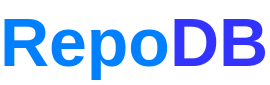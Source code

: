 <mxfile version="14.1.3" type="device" pages="13"><diagram id="JVS1zNRuStCyTinq6Cpa" name="RepoDB"><mxGraphModel dx="1038" dy="525" grid="1" gridSize="10" guides="1" tooltips="1" connect="1" arrows="1" fold="1" page="1" pageScale="1" pageWidth="850" pageHeight="1100" math="0" shadow="0"><root><mxCell id="tMuf0HnxgszZAtQ-LsFe-0"/><mxCell id="tMuf0HnxgszZAtQ-LsFe-1" parent="tMuf0HnxgszZAtQ-LsFe-0"/><mxCell id="tMuf0HnxgszZAtQ-LsFe-2" value="&lt;font color=&quot;#007fff&quot; style=&quot;font-size: 34px;&quot;&gt;Repo&lt;/font&gt;&lt;font style=&quot;font-size: 34px;&quot; color=&quot;#3333ff&quot;&gt;DB&lt;/font&gt;" style="text;html=1;strokeColor=none;fillColor=none;align=center;verticalAlign=middle;whiteSpace=wrap;rounded=0;fontSize=34;fontStyle=1;fontFamily=Helvetica;shadow=0;glass=0;sketch=0;" parent="tMuf0HnxgszZAtQ-LsFe-1" vertex="1"><mxGeometry x="100" y="130" width="130" height="40" as="geometry"/></mxCell></root></mxGraphModel></diagram><diagram id="1sl0hFQikeP9TgnZ63yX" name="R"><mxGraphModel dx="865" dy="438" grid="1" gridSize="10" guides="1" tooltips="1" connect="1" arrows="1" fold="1" page="1" pageScale="1" pageWidth="850" pageHeight="1100" math="0" shadow="0"><root><mxCell id="W-hpP7_qY748e9YuHVD5-0"/><mxCell id="W-hpP7_qY748e9YuHVD5-1" parent="W-hpP7_qY748e9YuHVD5-0"/><mxCell id="W-hpP7_qY748e9YuHVD5-2" value="&lt;span style=&quot;font-size: 140px; font-style: normal; letter-spacing: normal; text-indent: 0px; text-transform: none; word-spacing: 0px; display: inline; float: none;&quot;&gt;R&lt;/span&gt;" style="text;html=1;fontSize=140;align=center;labelBackgroundColor=none;fontFamily=Helvetica;fontStyle=1;aspect=fixed;fontColor=#007FFF;labelPosition=center;verticalLabelPosition=middle;verticalAlign=middle;" parent="W-hpP7_qY748e9YuHVD5-1" vertex="1"><mxGeometry x="350" y="178.33" width="57.89" height="91.67" as="geometry"/></mxCell></root></mxGraphModel></diagram><diagram name="R-Icon" id="JJsI2pWfQMyQmhZkXbNG"><mxGraphModel dx="1221" dy="618" grid="1" gridSize="10" guides="1" tooltips="1" connect="1" arrows="1" fold="1" page="1" pageScale="1" pageWidth="850" pageHeight="1100" math="0" shadow="0"><root><mxCell id="oFYKXqSs-oGz31kDB49w-0"/><mxCell id="oFYKXqSs-oGz31kDB49w-1" parent="oFYKXqSs-oGz31kDB49w-0"/><mxCell id="oFYKXqSs-oGz31kDB49w-2" value="" style="rounded=1;whiteSpace=wrap;html=1;labelBackgroundColor=#ffffff;fontColor=#ffffff;labelBorderColor=none;fillColor=#007FFF;strokeColor=#0000FF;" vertex="1" parent="oFYKXqSs-oGz31kDB49w-1"><mxGeometry x="310" y="130" width="160" height="160" as="geometry"/></mxCell><mxCell id="oFYKXqSs-oGz31kDB49w-3" value="&lt;span style=&quot;font-size: 140px; font-style: normal; letter-spacing: normal; text-indent: 0px; text-transform: none; word-spacing: 0px; display: inline; float: none;&quot;&gt;R&lt;/span&gt;" style="text;html=1;fontSize=140;align=center;labelBackgroundColor=none;fontFamily=Helvetica;fontStyle=1;aspect=fixed;fontColor=#FFFFFF;labelPosition=center;verticalLabelPosition=middle;verticalAlign=middle;" vertex="1" parent="oFYKXqSs-oGz31kDB49w-1"><mxGeometry x="342.63" y="135" width="94.73" height="150" as="geometry"/></mxCell></root></mxGraphModel></diagram><diagram id="10lIFH7Bg5cC7D3KrlRW" name="Difference"><mxGraphModel dx="1888" dy="468" grid="1" gridSize="10" guides="1" tooltips="1" connect="1" arrows="1" fold="1" page="1" pageScale="1" pageWidth="850" pageHeight="1100" math="0" shadow="0"><root><mxCell id="GfgSWUdoKKVmGwjpUmnq-0"/><mxCell id="GfgSWUdoKKVmGwjpUmnq-1" parent="GfgSWUdoKKVmGwjpUmnq-0"/><mxCell id="fPn0Ajl9-JxvWHCY9XyA-4" value="" style="ellipse;whiteSpace=wrap;html=1;aspect=fixed;labelBackgroundColor=none;fontSize=14;align=left;fillColor=#fff2cc;strokeColor=#d6b656;" parent="GfgSWUdoKKVmGwjpUmnq-1" vertex="1"><mxGeometry x="39.5" y="178.25" width="141" height="141" as="geometry"/></mxCell><mxCell id="CgkkvirQ11GcVkRN40uU-2" style="edgeStyle=orthogonalEdgeStyle;rounded=0;orthogonalLoop=1;jettySize=auto;html=1;startArrow=classic;startFill=1;strokeColor=#000F00;" parent="GfgSWUdoKKVmGwjpUmnq-1" source="cIOMHiSK-U18MOHfjPbA-0" target="CgkkvirQ11GcVkRN40uU-1" edge="1"><mxGeometry relative="1" as="geometry"/></mxCell><mxCell id="5gTxsN88j9ndWd8xic8Z-1" value="Dynamic&lt;br style=&quot;font-size: 10px&quot;&gt;Fast&lt;br&gt;Efficient" style="edgeLabel;html=1;align=center;verticalAlign=middle;resizable=0;points=[];fontSize=10;" parent="CgkkvirQ11GcVkRN40uU-2" vertex="1" connectable="0"><mxGeometry x="0.078" y="1" relative="1" as="geometry"><mxPoint x="-5.67" y="0.92" as="offset"/></mxGeometry></mxCell><mxCell id="cIOMHiSK-U18MOHfjPbA-0" value="&lt;b&gt;Application&amp;nbsp;&amp;nbsp;&lt;/b&gt;" style="aspect=fixed;html=1;points=[];align=right;image;fontSize=12;image=img/lib/azure2/containers/App_Services.svg;shadow=1;labelPosition=left;verticalLabelPosition=middle;verticalAlign=middle;" parent="GfgSWUdoKKVmGwjpUmnq-1" vertex="1"><mxGeometry x="-150" y="216.75" width="64" height="64" as="geometry"/></mxCell><mxCell id="CgkkvirQ11GcVkRN40uU-0" value="&amp;nbsp; Database" style="aspect=fixed;html=1;points=[];align=left;image;fontSize=12;image=img/lib/azure2/databases/SQL_Database.svg;fontStyle=1;labelPosition=right;verticalLabelPosition=middle;verticalAlign=middle;" parent="GfgSWUdoKKVmGwjpUmnq-1" vertex="1"><mxGeometry x="310" y="220" width="47.44" height="63.25" as="geometry"/></mxCell><mxCell id="CgkkvirQ11GcVkRN40uU-7" style="edgeStyle=orthogonalEdgeStyle;rounded=0;orthogonalLoop=1;jettySize=auto;html=1;fontSize=10;startArrow=classic;startFill=1;strokeColor=#000F00;" parent="GfgSWUdoKKVmGwjpUmnq-1" source="CgkkvirQ11GcVkRN40uU-1" target="CgkkvirQ11GcVkRN40uU-0" edge="1"><mxGeometry relative="1" as="geometry"/></mxCell><mxCell id="5gTxsN88j9ndWd8xic8Z-0" value="Raw&lt;br&gt;Selective" style="edgeLabel;html=1;align=center;verticalAlign=middle;resizable=0;points=[];fontSize=10;" parent="CgkkvirQ11GcVkRN40uU-7" vertex="1" connectable="0"><mxGeometry x="-0.079" relative="1" as="geometry"><mxPoint x="9" y="-0.05" as="offset"/></mxGeometry></mxCell><mxCell id="5gTxsN88j9ndWd8xic8Z-18" style="edgeStyle=orthogonalEdgeStyle;rounded=0;orthogonalLoop=1;jettySize=auto;html=1;startArrow=classic;startFill=1;fontSize=10;strokeColor=#000F00;dashed=1;" parent="GfgSWUdoKKVmGwjpUmnq-1" source="CgkkvirQ11GcVkRN40uU-1" target="5gTxsN88j9ndWd8xic8Z-17" edge="1"><mxGeometry relative="1" as="geometry"><Array as="points"><mxPoint x="110" y="310"/></Array><mxPoint x="370" y="325" as="targetPoint"/></mxGeometry></mxCell><mxCell id="5gTxsN88j9ndWd8xic8Z-19" value="Backdoor&lt;br&gt;Easy Access" style="edgeLabel;html=1;align=center;verticalAlign=middle;resizable=0;points=[];fontSize=10;" parent="5gTxsN88j9ndWd8xic8Z-18" vertex="1" connectable="0"><mxGeometry x="0.074" y="1" relative="1" as="geometry"><mxPoint x="-37.25" as="offset"/></mxGeometry></mxCell><mxCell id="CgkkvirQ11GcVkRN40uU-1" value="RepoDB" style="aspect=fixed;html=1;points=[];align=center;image;fontSize=12;image=img/lib/azure2/databases/Azure_Synapse_Analytics.svg;fontStyle=1;labelPosition=center;verticalLabelPosition=top;verticalAlign=bottom;labelBackgroundColor=none;" parent="GfgSWUdoKKVmGwjpUmnq-1" vertex="1"><mxGeometry x="80" y="214.25" width="60" height="69" as="geometry"/></mxCell><mxCell id="5gTxsN88j9ndWd8xic8Z-2" value="Micro ORM&lt;br&gt;(Bare-Metal)" style="aspect=fixed;html=1;points=[];align=center;image;fontSize=12;image=img/lib/azure2/databases/Azure_Synapse_Analytics.svg;fontStyle=1" parent="GfgSWUdoKKVmGwjpUmnq-1" vertex="1"><mxGeometry x="80" y="340" width="60" height="69" as="geometry"/></mxCell><mxCell id="5gTxsN88j9ndWd8xic8Z-3" value="Macro ORM&lt;br&gt;(Full-Fledged)" style="aspect=fixed;html=1;points=[];align=center;image;fontSize=12;image=img/lib/azure2/databases/Azure_Synapse_Analytics.svg;fontStyle=1;labelPosition=center;verticalLabelPosition=top;verticalAlign=bottom;" parent="GfgSWUdoKKVmGwjpUmnq-1" vertex="1"><mxGeometry x="80" y="90" width="60" height="69" as="geometry"/></mxCell><mxCell id="5gTxsN88j9ndWd8xic8Z-4" style="edgeStyle=orthogonalEdgeStyle;rounded=0;orthogonalLoop=1;jettySize=auto;html=1;startArrow=classic;startFill=1;fontSize=10;" parent="GfgSWUdoKKVmGwjpUmnq-1" source="cIOMHiSK-U18MOHfjPbA-0" target="5gTxsN88j9ndWd8xic8Z-3" edge="1"><mxGeometry relative="1" as="geometry"><mxPoint x="-156" y="261.294" as="sourcePoint"/><mxPoint x="60" y="104" as="targetPoint"/><Array as="points"><mxPoint x="-118" y="125"/></Array></mxGeometry></mxCell><mxCell id="5gTxsN88j9ndWd8xic8Z-5" value="Fully-Featured&lt;br&gt;Heavy" style="edgeLabel;html=1;align=center;verticalAlign=middle;resizable=0;points=[];fontSize=10;" parent="5gTxsN88j9ndWd8xic8Z-4" vertex="1" connectable="0"><mxGeometry x="0.078" y="1" relative="1" as="geometry"><mxPoint x="53.75" y="0.5" as="offset"/></mxGeometry></mxCell><mxCell id="5gTxsN88j9ndWd8xic8Z-6" style="edgeStyle=orthogonalEdgeStyle;rounded=0;orthogonalLoop=1;jettySize=auto;html=1;fontSize=10;startArrow=classic;startFill=1;" parent="GfgSWUdoKKVmGwjpUmnq-1" source="5gTxsN88j9ndWd8xic8Z-3" target="CgkkvirQ11GcVkRN40uU-0" edge="1"><mxGeometry relative="1" as="geometry"><mxPoint x="150" y="258.824" as="sourcePoint"/><mxPoint x="390" y="258.706" as="targetPoint"/></mxGeometry></mxCell><mxCell id="5gTxsN88j9ndWd8xic8Z-7" value="All Operations&lt;br style=&quot;font-size: 10px;&quot;&gt;Complete" style="edgeLabel;html=1;align=center;verticalAlign=middle;resizable=0;points=[];fontSize=10;" parent="5gTxsN88j9ndWd8xic8Z-6" vertex="1" connectable="0"><mxGeometry x="-0.079" relative="1" as="geometry"><mxPoint x="-43" as="offset"/></mxGeometry></mxCell><mxCell id="5gTxsN88j9ndWd8xic8Z-8" style="edgeStyle=orthogonalEdgeStyle;rounded=0;orthogonalLoop=1;jettySize=auto;html=1;startArrow=classic;startFill=1;fontSize=10;" parent="GfgSWUdoKKVmGwjpUmnq-1" source="cIOMHiSK-U18MOHfjPbA-0" target="5gTxsN88j9ndWd8xic8Z-2" edge="1"><mxGeometry relative="1" as="geometry"><mxPoint x="-172" y="320" as="sourcePoint"/><mxPoint x="60" y="395" as="targetPoint"/><Array as="points"><mxPoint x="-118" y="375"/></Array></mxGeometry></mxCell><mxCell id="5gTxsN88j9ndWd8xic8Z-9" value="Bare Metal&lt;br&gt;Lightweight" style="edgeLabel;html=1;align=center;verticalAlign=middle;resizable=0;points=[];fontSize=10;" parent="5gTxsN88j9ndWd8xic8Z-8" vertex="1" connectable="0"><mxGeometry x="0.078" y="1" relative="1" as="geometry"><mxPoint x="54.25" y="0.5" as="offset"/></mxGeometry></mxCell><mxCell id="5gTxsN88j9ndWd8xic8Z-10" style="edgeStyle=orthogonalEdgeStyle;rounded=0;orthogonalLoop=1;jettySize=auto;html=1;fontSize=10;startArrow=classic;startFill=1;" parent="GfgSWUdoKKVmGwjpUmnq-1" source="5gTxsN88j9ndWd8xic8Z-2" target="CgkkvirQ11GcVkRN40uU-0" edge="1"><mxGeometry relative="1" as="geometry"><mxPoint x="150" y="114.5" as="sourcePoint"/><mxPoint x="413.667" y="227.13" as="targetPoint"/></mxGeometry></mxCell><mxCell id="5gTxsN88j9ndWd8xic8Z-11" value="Raw Execution" style="edgeLabel;html=1;align=center;verticalAlign=middle;resizable=0;points=[];fontSize=10;" parent="5gTxsN88j9ndWd8xic8Z-10" vertex="1" connectable="0"><mxGeometry x="-0.079" relative="1" as="geometry"><mxPoint x="-41.0" as="offset"/></mxGeometry></mxCell><mxCell id="5gTxsN88j9ndWd8xic8Z-17" value="Batch&lt;br&gt;Bulk&lt;br&gt;DML/DDL&lt;br&gt;Indexes&lt;br&gt;Isolation Levels&lt;br&gt;(etc)" style="text;html=1;strokeColor=none;fillColor=none;align=center;verticalAlign=middle;whiteSpace=wrap;rounded=0;shadow=0;dashed=1;fontSize=10;" parent="GfgSWUdoKKVmGwjpUmnq-1" vertex="1"><mxGeometry x="424.99" y="249.25" width="90" height="70" as="geometry"/></mxCell><mxCell id="5gTxsN88j9ndWd8xic8Z-20" value="Database Admin" style="aspect=fixed;html=1;points=[];align=center;image;fontSize=12;image=img/lib/azure2/identity/Groups.svg;shadow=0;dashed=1;fontStyle=1;labelPosition=center;verticalLabelPosition=top;verticalAlign=bottom;" parent="GfgSWUdoKKVmGwjpUmnq-1" vertex="1"><mxGeometry x="446.93" y="200" width="46.13" height="38" as="geometry"/></mxCell></root></mxGraphModel></diagram><diagram id="eZhlP6qboFKblWnlR4mY" name="Cache"><mxGraphModel dx="1888" dy="468" grid="1" gridSize="10" guides="1" tooltips="1" connect="1" arrows="1" fold="1" page="1" pageScale="1" pageWidth="850" pageHeight="1100" math="0" shadow="0"><root><mxCell id="0"/><mxCell id="1" parent="0"/><mxCell id="Wlg2prGURSGZvfRcn7S8-1" value="Cache Storage" style="aspect=fixed;html=1;points=[];align=center;image;fontSize=12;image=img/lib/azure2/general/Cache.svg;fontStyle=1;labelPosition=center;verticalLabelPosition=top;verticalAlign=bottom;" parent="1" vertex="1"><mxGeometry x="275" y="226.5" width="47" height="47" as="geometry"/></mxCell><mxCell id="Wlg2prGURSGZvfRcn7S8-3" value="Database&lt;br&gt;(Network Boundary)&lt;br&gt;(Cloud/On-Premise)" style="aspect=fixed;html=1;points=[];align=center;image;fontSize=12;image=img/lib/azure2/databases/SQL_Database.svg;fontStyle=1" parent="1" vertex="1"><mxGeometry x="139.24" y="320" width="36.75" height="49" as="geometry"/></mxCell><mxCell id="Wlg2prGURSGZvfRcn7S8-7" value="Has CacheKey?" style="aspect=fixed;html=1;points=[];align=center;image;fontSize=12;image=img/lib/azure2/general/Code.svg;fontStyle=1;verticalAlign=bottom;labelPosition=center;verticalLabelPosition=top;" parent="1" vertex="1"><mxGeometry x="130.54" y="228" width="54.15" height="44" as="geometry"/></mxCell><mxCell id="Wlg2prGURSGZvfRcn7S8-8" value="&amp;nbsp;Is Present?" style="aspect=fixed;html=1;points=[];align=left;image;fontSize=12;image=img/lib/azure2/general/Code.svg;fontStyle=1;labelPosition=right;verticalLabelPosition=middle;verticalAlign=middle;" parent="1" vertex="1"><mxGeometry x="411" y="226.5" width="54.77" height="44.5" as="geometry"/></mxCell><mxCell id="Wlg2prGURSGZvfRcn7S8-13" value="" style="endArrow=classic;html=1;" parent="1" target="hF_R-jiEY0Gknix1rEMa-2" edge="1"><mxGeometry width="50" height="50" relative="1" as="geometry"><mxPoint x="-110" y="252" as="sourcePoint"/><mxPoint x="-21" y="252" as="targetPoint"/></mxGeometry></mxCell><mxCell id="Wlg2prGURSGZvfRcn7S8-16" value="Call" style="edgeLabel;html=1;align=center;verticalAlign=middle;resizable=0;points=[];" parent="Wlg2prGURSGZvfRcn7S8-13" vertex="1" connectable="0"><mxGeometry x="-0.101" relative="1" as="geometry"><mxPoint x="-2.8" as="offset"/></mxGeometry></mxCell><mxCell id="Wlg2prGURSGZvfRcn7S8-14" value="" style="endArrow=classic;html=1;" parent="1" source="hF_R-jiEY0Gknix1rEMa-2" target="Wlg2prGURSGZvfRcn7S8-7" edge="1"><mxGeometry width="50" height="50" relative="1" as="geometry"><mxPoint x="27.75" y="251.684" as="sourcePoint"/><mxPoint x="29" y="264" as="targetPoint"/></mxGeometry></mxCell><mxCell id="Wlg2prGURSGZvfRcn7S8-22" value="Check" style="edgeLabel;html=1;align=center;verticalAlign=middle;resizable=0;points=[];" parent="Wlg2prGURSGZvfRcn7S8-14" vertex="1" connectable="0"><mxGeometry x="0.046" relative="1" as="geometry"><mxPoint as="offset"/></mxGeometry></mxCell><mxCell id="Wlg2prGURSGZvfRcn7S8-23" value="" style="endArrow=classic;html=1;" parent="1" source="Wlg2prGURSGZvfRcn7S8-7" target="Wlg2prGURSGZvfRcn7S8-1" edge="1"><mxGeometry width="50" height="50" relative="1" as="geometry"><mxPoint x="81.0" y="264" as="sourcePoint"/><mxPoint x="210" y="264" as="targetPoint"/></mxGeometry></mxCell><mxCell id="Wlg2prGURSGZvfRcn7S8-24" value="Yes" style="edgeLabel;html=1;align=center;verticalAlign=middle;resizable=0;points=[];" parent="Wlg2prGURSGZvfRcn7S8-23" vertex="1" connectable="0"><mxGeometry x="0.046" relative="1" as="geometry"><mxPoint as="offset"/></mxGeometry></mxCell><mxCell id="Wlg2prGURSGZvfRcn7S8-25" value="" style="endArrow=classic;html=1;" parent="1" source="Wlg2prGURSGZvfRcn7S8-7" target="Wlg2prGURSGZvfRcn7S8-3" edge="1"><mxGeometry width="50" height="50" relative="1" as="geometry"><mxPoint x="91.0" y="274" as="sourcePoint"/><mxPoint x="220" y="274" as="targetPoint"/></mxGeometry></mxCell><mxCell id="Wlg2prGURSGZvfRcn7S8-26" value="No" style="edgeLabel;html=1;align=center;verticalAlign=middle;resizable=0;points=[];" parent="Wlg2prGURSGZvfRcn7S8-25" vertex="1" connectable="0"><mxGeometry x="0.046" relative="1" as="geometry"><mxPoint y="-7" as="offset"/></mxGeometry></mxCell><mxCell id="Wlg2prGURSGZvfRcn7S8-27" value="" style="endArrow=classic;html=1;" parent="1" source="Wlg2prGURSGZvfRcn7S8-1" target="Wlg2prGURSGZvfRcn7S8-8" edge="1"><mxGeometry width="50" height="50" relative="1" as="geometry"><mxPoint x="101.0" y="284" as="sourcePoint"/><mxPoint x="230" y="284" as="targetPoint"/></mxGeometry></mxCell><mxCell id="Wlg2prGURSGZvfRcn7S8-28" value="Check" style="edgeLabel;html=1;align=center;verticalAlign=middle;resizable=0;points=[];" parent="Wlg2prGURSGZvfRcn7S8-27" vertex="1" connectable="0"><mxGeometry x="0.046" relative="1" as="geometry"><mxPoint as="offset"/></mxGeometry></mxCell><mxCell id="Wlg2prGURSGZvfRcn7S8-29" value="" style="endArrow=classic;html=1;" parent="1" source="Wlg2prGURSGZvfRcn7S8-8" target="hF_R-jiEY0Gknix1rEMa-1" edge="1"><mxGeometry width="50" height="50" relative="1" as="geometry"><mxPoint x="603" y="228" as="sourcePoint"/><mxPoint x="-144.86" y="221.04" as="targetPoint"/><Array as="points"><mxPoint x="440" y="150"/><mxPoint x="-144" y="150"/></Array></mxGeometry></mxCell><mxCell id="Wlg2prGURSGZvfRcn7S8-30" value="Yes/&lt;br&gt;Return" style="edgeLabel;html=1;align=center;verticalAlign=middle;resizable=0;points=[];" parent="Wlg2prGURSGZvfRcn7S8-29" vertex="1" connectable="0"><mxGeometry x="0.046" relative="1" as="geometry"><mxPoint x="301.87" y="40" as="offset"/></mxGeometry></mxCell><mxCell id="Wlg2prGURSGZvfRcn7S8-31" value="" style="endArrow=classic;html=1;" parent="1" source="Wlg2prGURSGZvfRcn7S8-8" target="Wlg2prGURSGZvfRcn7S8-3" edge="1"><mxGeometry width="50" height="50" relative="1" as="geometry"><mxPoint x="284" y="274" as="sourcePoint"/><mxPoint x="379" y="392" as="targetPoint"/><Array as="points"><mxPoint x="438" y="345"/></Array></mxGeometry></mxCell><mxCell id="Wlg2prGURSGZvfRcn7S8-32" value="No" style="edgeLabel;html=1;align=center;verticalAlign=middle;resizable=0;points=[];" parent="Wlg2prGURSGZvfRcn7S8-31" vertex="1" connectable="0"><mxGeometry x="0.046" relative="1" as="geometry"><mxPoint x="102.38" y="-44.82" as="offset"/></mxGeometry></mxCell><mxCell id="Wlg2prGURSGZvfRcn7S8-35" value="" style="endArrow=classic;html=1;" parent="1" source="Wlg2prGURSGZvfRcn7S8-3" target="hF_R-jiEY0Gknix1rEMa-1" edge="1"><mxGeometry width="50" height="50" relative="1" as="geometry"><mxPoint x="-41" y="492" as="sourcePoint"/><mxPoint x="-139.804" y="282" as="targetPoint"/><Array as="points"><mxPoint x="-144" y="345"/></Array></mxGeometry></mxCell><mxCell id="hF_R-jiEY0Gknix1rEMa-5" value="Return" style="edgeLabel;html=1;align=center;verticalAlign=middle;resizable=0;points=[];" parent="Wlg2prGURSGZvfRcn7S8-35" vertex="1" connectable="0"><mxGeometry x="-0.109" y="-2" relative="1" as="geometry"><mxPoint x="15.76" y="1.71" as="offset"/></mxGeometry></mxCell><mxCell id="hF_R-jiEY0Gknix1rEMa-1" value="&lt;b style=&quot;&quot;&gt;Client&amp;nbsp;&amp;nbsp;&lt;br&gt;(RepoDB)&amp;nbsp;&amp;nbsp;&lt;/b&gt;" style="aspect=fixed;html=1;points=[];align=center;image;fontSize=12;image=img/lib/azure2/containers/App_Services.svg;shadow=1;labelPosition=left;verticalLabelPosition=middle;verticalAlign=middle;" parent="1" vertex="1"><mxGeometry x="-176" y="216.75" width="64" height="64" as="geometry"/></mxCell><mxCell id="hF_R-jiEY0Gknix1rEMa-2" value="&lt;b&gt;Query&lt;br&gt;QueryAll&lt;br&gt;ExecuteQuery&lt;br&gt;&lt;/b&gt;" style="aspect=fixed;html=1;points=[];align=center;image;fontSize=12;image=img/lib/azure2/general/Input_Output.svg;shadow=1;labelPosition=center;verticalLabelPosition=top;verticalAlign=bottom;" parent="1" vertex="1"><mxGeometry x="-20" y="226.5" width="58.18" height="50" as="geometry"/></mxCell></root></mxGraphModel></diagram><diagram name="BatchOperations" id="z-wMH3o1byGO531nq1ag"><mxGraphModel dx="2738" dy="468" grid="1" gridSize="10" guides="1" tooltips="1" connect="1" arrows="1" fold="1" page="1" pageScale="1" pageWidth="850" pageHeight="1100" math="0" shadow="0"><root><mxCell id="rEkbvAkQut84WpgO6SGs-0"/><mxCell id="rEkbvAkQut84WpgO6SGs-1" parent="rEkbvAkQut84WpgO6SGs-0"/><mxCell id="PITXz7-uN_NWDBhOGOh8-0" value="" style="rounded=1;whiteSpace=wrap;html=1;shadow=0;glass=0;labelBackgroundColor=#ffffff;sketch=0;strokeColor=#d6b656;fillColor=#fff2cc;fontFamily=Helvetica;align=center;" parent="rEkbvAkQut84WpgO6SGs-1" vertex="1"><mxGeometry x="-910" y="90" width="470" height="380" as="geometry"/></mxCell><mxCell id="yIDOCQTeikO_gUSRU_Gl-1" style="edgeStyle=orthogonalEdgeStyle;rounded=0;orthogonalLoop=1;jettySize=auto;html=1;fontFamily=Helvetica;fontColor=#FFFFFF;" parent="rEkbvAkQut84WpgO6SGs-1" source="sEh0BUJMABaEVF47K3k2-0" target="yIDOCQTeikO_gUSRU_Gl-0" edge="1"><mxGeometry relative="1" as="geometry"/></mxCell><mxCell id="yIDOCQTeikO_gUSRU_Gl-2" value="Call&lt;br&gt;(100 entities)" style="edgeLabel;html=1;align=center;verticalAlign=middle;resizable=0;points=[];fontFamily=Helvetica;labelPosition=center;verticalLabelPosition=middle;labelBackgroundColor=#ffffff;" parent="yIDOCQTeikO_gUSRU_Gl-1" vertex="1" connectable="0"><mxGeometry x="0.062" relative="1" as="geometry"><mxPoint as="offset"/></mxGeometry></mxCell><mxCell id="sEh0BUJMABaEVF47K3k2-0" value="&lt;b style=&quot;&quot;&gt;Client&amp;nbsp;&amp;nbsp;&lt;br&gt;(RepoDB)&amp;nbsp;&amp;nbsp;&lt;/b&gt;" style="aspect=fixed;html=1;points=[];align=center;image;fontSize=12;image=img/lib/azure2/containers/App_Services.svg;shadow=1;labelPosition=left;verticalLabelPosition=middle;verticalAlign=middle;" parent="rEkbvAkQut84WpgO6SGs-1" vertex="1"><mxGeometry x="-1000" y="250" width="64" height="64" as="geometry"/></mxCell><mxCell id="sFgWOa-HnrGoM_fr0XfY-2" style="edgeStyle=orthogonalEdgeStyle;rounded=0;orthogonalLoop=1;jettySize=auto;html=1;entryX=-0.017;entryY=0.5;entryDx=0;entryDy=0;entryPerimeter=0;fontFamily=Helvetica;fontColor=#000000;dashed=1;fontSize=12;" parent="rEkbvAkQut84WpgO6SGs-1" source="yIDOCQTeikO_gUSRU_Gl-0" target="sFgWOa-HnrGoM_fr0XfY-1" edge="1"><mxGeometry relative="1" as="geometry"><Array as="points"><mxPoint x="-721" y="165"/></Array></mxGeometry></mxCell><mxCell id="PITXz7-uN_NWDBhOGOh8-2" value="Iteration 1" style="edgeLabel;html=1;align=center;verticalAlign=middle;resizable=0;points=[];fontSize=11;fontFamily=Helvetica;fontColor=#000000;" parent="sFgWOa-HnrGoM_fr0XfY-2" vertex="1" connectable="0"><mxGeometry x="0.507" y="-1" relative="1" as="geometry"><mxPoint x="-4.58" y="-1" as="offset"/></mxGeometry></mxCell><mxCell id="sFgWOa-HnrGoM_fr0XfY-6" style="edgeStyle=orthogonalEdgeStyle;rounded=0;orthogonalLoop=1;jettySize=auto;html=1;fontFamily=Helvetica;fontColor=#000000;dashed=1;fontSize=12;" parent="rEkbvAkQut84WpgO6SGs-1" source="yIDOCQTeikO_gUSRU_Gl-0" target="sFgWOa-HnrGoM_fr0XfY-3" edge="1"><mxGeometry relative="1" as="geometry"><Array as="points"><mxPoint x="-721" y="240"/></Array></mxGeometry></mxCell><mxCell id="PITXz7-uN_NWDBhOGOh8-3" value="Iteration 2" style="edgeLabel;html=1;align=center;verticalAlign=middle;resizable=0;points=[];fontSize=11;fontFamily=Helvetica;fontColor=#000000;" parent="sFgWOa-HnrGoM_fr0XfY-6" vertex="1" connectable="0"><mxGeometry x="0.213" y="2" relative="1" as="geometry"><mxPoint x="-1.62" as="offset"/></mxGeometry></mxCell><mxCell id="sFgWOa-HnrGoM_fr0XfY-7" style="edgeStyle=orthogonalEdgeStyle;rounded=0;orthogonalLoop=1;jettySize=auto;html=1;fontFamily=Helvetica;fontColor=#000000;entryX=-0.04;entryY=0.513;entryDx=0;entryDy=0;entryPerimeter=0;dashed=1;fontSize=12;" parent="rEkbvAkQut84WpgO6SGs-1" source="yIDOCQTeikO_gUSRU_Gl-0" target="sFgWOa-HnrGoM_fr0XfY-4" edge="1"><mxGeometry relative="1" as="geometry"><mxPoint x="-588" y="326" as="targetPoint"/><Array as="points"><mxPoint x="-721" y="326"/></Array></mxGeometry></mxCell><mxCell id="PITXz7-uN_NWDBhOGOh8-4" value="Iteration 3" style="edgeLabel;html=1;align=center;verticalAlign=middle;resizable=0;points=[];fontSize=11;fontFamily=Helvetica;fontColor=#000000;" parent="sFgWOa-HnrGoM_fr0XfY-7" vertex="1" connectable="0"><mxGeometry x="0.23" relative="1" as="geometry"><mxPoint y="-0.68" as="offset"/></mxGeometry></mxCell><mxCell id="sFgWOa-HnrGoM_fr0XfY-8" style="edgeStyle=orthogonalEdgeStyle;rounded=0;orthogonalLoop=1;jettySize=auto;html=1;fontFamily=Helvetica;fontColor=#000000;dashed=1;" parent="rEkbvAkQut84WpgO6SGs-1" source="yIDOCQTeikO_gUSRU_Gl-0" target="sFgWOa-HnrGoM_fr0XfY-5" edge="1"><mxGeometry relative="1" as="geometry"><Array as="points"><mxPoint x="-721" y="405"/></Array></mxGeometry></mxCell><mxCell id="PITXz7-uN_NWDBhOGOh8-5" value="Iteration 4" style="edgeLabel;html=1;align=center;verticalAlign=middle;resizable=0;points=[];fontSize=11;fontFamily=Helvetica;fontColor=#000000;" parent="sFgWOa-HnrGoM_fr0XfY-8" vertex="1" connectable="0"><mxGeometry x="0.506" y="-3" relative="1" as="geometry"><mxPoint x="-3.48" y="-3" as="offset"/></mxGeometry></mxCell><mxCell id="yIDOCQTeikO_gUSRU_Gl-0" value="&lt;b&gt;&amp;lt;Insert/Merge/Update&amp;gt;All&lt;br&gt;(BatchSize:30)&lt;br&gt;&lt;/b&gt;" style="aspect=fixed;html=1;points=[];align=right;image;fontSize=12;image=img/lib/azure2/general/Input_Output.svg;shadow=1;labelPosition=left;verticalLabelPosition=top;verticalAlign=bottom;labelBackgroundColor=#ffffff;" parent="rEkbvAkQut84WpgO6SGs-1" vertex="1"><mxGeometry x="-750" y="257" width="58.18" height="50" as="geometry"/></mxCell><mxCell id="sFgWOa-HnrGoM_fr0XfY-0" value="&amp;nbsp; Database" style="aspect=fixed;html=1;points=[];align=left;image;fontSize=12;image=img/lib/azure2/databases/SQL_Database.svg;fontStyle=1;labelPosition=right;verticalLabelPosition=middle;verticalAlign=middle;" parent="rEkbvAkQut84WpgO6SGs-1" vertex="1"><mxGeometry x="-420" y="250" width="48" height="64" as="geometry"/></mxCell><mxCell id="sFgWOa-HnrGoM_fr0XfY-9" style="edgeStyle=orthogonalEdgeStyle;rounded=0;orthogonalLoop=1;jettySize=auto;html=1;fontFamily=Helvetica;fontColor=#000000;dashed=1;fontSize=12;" parent="rEkbvAkQut84WpgO6SGs-1" source="sFgWOa-HnrGoM_fr0XfY-1" target="sFgWOa-HnrGoM_fr0XfY-0" edge="1"><mxGeometry relative="1" as="geometry"/></mxCell><mxCell id="PITXz7-uN_NWDBhOGOh8-6" value="Pass" style="edgeLabel;html=1;align=center;verticalAlign=middle;resizable=0;points=[];fontSize=11;fontFamily=Helvetica;fontColor=#000000;" parent="sFgWOa-HnrGoM_fr0XfY-9" vertex="1" connectable="0"><mxGeometry x="-0.471" y="1" relative="1" as="geometry"><mxPoint as="offset"/></mxGeometry></mxCell><mxCell id="sFgWOa-HnrGoM_fr0XfY-1" value="&lt;span&gt;1st 30 entities&lt;br&gt;&lt;/span&gt;" style="aspect=fixed;html=1;points=[];align=center;image;fontSize=12;image=img/lib/azure2/general/Input_Output.svg;shadow=1;labelPosition=center;verticalLabelPosition=top;verticalAlign=bottom;labelBackgroundColor=#ffffff;fontStyle=0" parent="rEkbvAkQut84WpgO6SGs-1" vertex="1"><mxGeometry x="-590" y="140" width="58.18" height="50" as="geometry"/></mxCell><mxCell id="sFgWOa-HnrGoM_fr0XfY-10" style="edgeStyle=orthogonalEdgeStyle;rounded=0;orthogonalLoop=1;jettySize=auto;html=1;fontFamily=Helvetica;fontColor=#000000;dashed=1;fontSize=12;" parent="rEkbvAkQut84WpgO6SGs-1" source="sFgWOa-HnrGoM_fr0XfY-3" target="sFgWOa-HnrGoM_fr0XfY-0" edge="1"><mxGeometry relative="1" as="geometry"><Array as="points"><mxPoint x="-396" y="240"/></Array></mxGeometry></mxCell><mxCell id="PITXz7-uN_NWDBhOGOh8-7" value="Pass" style="edgeLabel;html=1;align=center;verticalAlign=middle;resizable=0;points=[];fontSize=11;fontFamily=Helvetica;fontColor=#000000;" parent="sFgWOa-HnrGoM_fr0XfY-10" vertex="1" connectable="0"><mxGeometry x="-0.161" relative="1" as="geometry"><mxPoint x="-2" as="offset"/></mxGeometry></mxCell><mxCell id="sFgWOa-HnrGoM_fr0XfY-3" value="&lt;span&gt;2nd 30 entities&lt;br&gt;&lt;/span&gt;" style="aspect=fixed;html=1;points=[];align=center;image;fontSize=12;image=img/lib/azure2/general/Input_Output.svg;shadow=1;labelPosition=center;verticalLabelPosition=top;verticalAlign=bottom;labelBackgroundColor=#ffffff;fontStyle=0" parent="rEkbvAkQut84WpgO6SGs-1" vertex="1"><mxGeometry x="-590" y="220" width="58.18" height="50" as="geometry"/></mxCell><mxCell id="sFgWOa-HnrGoM_fr0XfY-11" style="edgeStyle=orthogonalEdgeStyle;rounded=0;orthogonalLoop=1;jettySize=auto;html=1;entryX=0.514;entryY=0.995;entryDx=0;entryDy=0;entryPerimeter=0;fontFamily=Helvetica;fontColor=#000000;dashed=1;fontSize=12;" parent="rEkbvAkQut84WpgO6SGs-1" source="sFgWOa-HnrGoM_fr0XfY-4" target="sFgWOa-HnrGoM_fr0XfY-0" edge="1"><mxGeometry relative="1" as="geometry"><Array as="points"><mxPoint x="-395" y="325"/></Array></mxGeometry></mxCell><mxCell id="PITXz7-uN_NWDBhOGOh8-8" value="Pass" style="edgeLabel;html=1;align=center;verticalAlign=middle;resizable=0;points=[];fontSize=11;fontFamily=Helvetica;fontColor=#000000;" parent="sFgWOa-HnrGoM_fr0XfY-11" vertex="1" connectable="0"><mxGeometry x="-0.185" y="-1" relative="1" as="geometry"><mxPoint x="-2" y="-1" as="offset"/></mxGeometry></mxCell><mxCell id="sFgWOa-HnrGoM_fr0XfY-4" value="&lt;span&gt;3rd 30 entities&lt;br&gt;&lt;/span&gt;" style="aspect=fixed;html=1;points=[];align=center;image;fontSize=12;image=img/lib/azure2/general/Input_Output.svg;shadow=1;labelPosition=center;verticalLabelPosition=top;verticalAlign=bottom;labelBackgroundColor=#ffffff;fontStyle=0" parent="rEkbvAkQut84WpgO6SGs-1" vertex="1"><mxGeometry x="-590" y="300" width="58.18" height="50" as="geometry"/></mxCell><mxCell id="sFgWOa-HnrGoM_fr0XfY-12" style="edgeStyle=orthogonalEdgeStyle;rounded=0;orthogonalLoop=1;jettySize=auto;html=1;fontFamily=Helvetica;fontColor=#000000;dashed=1;fontSize=12;" parent="rEkbvAkQut84WpgO6SGs-1" source="sFgWOa-HnrGoM_fr0XfY-5" target="sFgWOa-HnrGoM_fr0XfY-0" edge="1"><mxGeometry relative="1" as="geometry"/></mxCell><mxCell id="PITXz7-uN_NWDBhOGOh8-9" value="Pass" style="edgeLabel;html=1;align=center;verticalAlign=middle;resizable=0;points=[];fontSize=11;fontFamily=Helvetica;fontColor=#000000;" parent="sFgWOa-HnrGoM_fr0XfY-12" vertex="1" connectable="0"><mxGeometry x="-0.496" y="-1" relative="1" as="geometry"><mxPoint y="-1" as="offset"/></mxGeometry></mxCell><mxCell id="sFgWOa-HnrGoM_fr0XfY-5" value="&lt;span&gt;Last 10 entities&lt;br&gt;&lt;/span&gt;" style="aspect=fixed;html=1;points=[];align=center;image;fontSize=12;image=img/lib/azure2/general/Input_Output.svg;shadow=1;labelPosition=center;verticalLabelPosition=top;verticalAlign=bottom;labelBorderColor=none;labelBackgroundColor=#ffffff;fontStyle=0" parent="rEkbvAkQut84WpgO6SGs-1" vertex="1"><mxGeometry x="-590" y="380" width="58.18" height="50" as="geometry"/></mxCell><mxCell id="PITXz7-uN_NWDBhOGOh8-1" value="ACID / Thread Safe" style="text;html=1;strokeColor=none;fillColor=none;align=left;verticalAlign=middle;whiteSpace=wrap;rounded=0;shadow=0;glass=0;labelBackgroundColor=none;sketch=0;fontFamily=Helvetica;fontColor=#000000;fontStyle=1;fontSize=14;" parent="rEkbvAkQut84WpgO6SGs-1" vertex="1"><mxGeometry x="-880" y="110" width="260" height="30" as="geometry"/></mxCell></root></mxGraphModel></diagram><diagram id="NeNPiERjSh9euDg9FOz4" name="BulkInsert"><mxGraphModel dx="1888" dy="1568" grid="1" gridSize="10" guides="1" tooltips="1" connect="1" arrows="1" fold="1" page="1" pageScale="1" pageWidth="850" pageHeight="1100" math="0" shadow="0"><root><mxCell id="U-a4jr04ZeRH15P0oile-0"/><mxCell id="U-a4jr04ZeRH15P0oile-1" parent="U-a4jr04ZeRH15P0oile-0"/><mxCell id="cth2TxKoVpDffzyN-MOC-4" value="" style="endArrow=classic;html=1;" parent="U-a4jr04ZeRH15P0oile-1" source="cth2TxKoVpDffzyN-MOC-20" target="cth2TxKoVpDffzyN-MOC-21" edge="1"><mxGeometry width="50" height="50" relative="1" as="geometry"><mxPoint x="-110" y="252" as="sourcePoint"/><mxPoint x="-21" y="252" as="targetPoint"/><Array as="points"/></mxGeometry></mxCell><mxCell id="cth2TxKoVpDffzyN-MOC-5" value="BulkInsert" style="edgeLabel;html=1;align=center;verticalAlign=middle;resizable=0;points=[];" parent="cth2TxKoVpDffzyN-MOC-4" vertex="1" connectable="0"><mxGeometry x="-0.101" relative="1" as="geometry"><mxPoint x="-2.8" as="offset"/></mxGeometry></mxCell><mxCell id="cth2TxKoVpDffzyN-MOC-6" value="" style="endArrow=classic;html=1;" parent="U-a4jr04ZeRH15P0oile-1" source="cth2TxKoVpDffzyN-MOC-21" target="cth2TxKoVpDffzyN-MOC-23" edge="1"><mxGeometry width="50" height="50" relative="1" as="geometry"><mxPoint x="27.75" y="251.684" as="sourcePoint"/><mxPoint x="130.54" y="249.456" as="targetPoint"/><Array as="points"><mxPoint x="157" y="180"/></Array></mxGeometry></mxCell><mxCell id="cth2TxKoVpDffzyN-MOC-7" value="Pass&lt;br&gt;(Converted)" style="edgeLabel;html=1;align=center;verticalAlign=middle;resizable=0;points=[];" parent="cth2TxKoVpDffzyN-MOC-6" vertex="1" connectable="0"><mxGeometry x="0.046" relative="1" as="geometry"><mxPoint x="-0.07" y="-12.07" as="offset"/></mxGeometry></mxCell><mxCell id="cth2TxKoVpDffzyN-MOC-20" value="&lt;b&gt;Client&lt;br&gt;(RepoDB)&lt;/b&gt;" style="aspect=fixed;html=1;points=[];align=center;image;fontSize=12;image=img/lib/azure2/containers/App_Services.svg;shadow=1;labelPosition=center;verticalLabelPosition=top;verticalAlign=bottom;" parent="U-a4jr04ZeRH15P0oile-1" vertex="1"><mxGeometry x="130" y="-30.0" width="53.87" height="53.87" as="geometry"/></mxCell><mxCell id="cth2TxKoVpDffzyN-MOC-25" style="edgeStyle=orthogonalEdgeStyle;rounded=0;orthogonalLoop=1;jettySize=auto;html=1;shadow=0;" parent="U-a4jr04ZeRH15P0oile-1" source="cth2TxKoVpDffzyN-MOC-23" target="cth2TxKoVpDffzyN-MOC-24" edge="1"><mxGeometry relative="1" as="geometry"/></mxCell><mxCell id="cth2TxKoVpDffzyN-MOC-26" value="WriteToServer" style="edgeLabel;html=1;align=center;verticalAlign=middle;resizable=0;points=[];" parent="cth2TxKoVpDffzyN-MOC-25" vertex="1" connectable="0"><mxGeometry x="-0.181" y="-1" relative="1" as="geometry"><mxPoint as="offset"/></mxGeometry></mxCell><mxCell id="cth2TxKoVpDffzyN-MOC-23" value="&lt;span style=&quot;font-weight: 700&quot;&gt;SqlBulkCopy&amp;nbsp;&amp;nbsp;&lt;/span&gt;" style="aspect=fixed;html=1;points=[];align=right;image;fontSize=12;image=img/lib/azure2/general/Module.svg;shadow=1;labelPosition=left;verticalLabelPosition=middle;verticalAlign=middle;" parent="U-a4jr04ZeRH15P0oile-1" vertex="1"><mxGeometry x="133.19" y="220" width="47.5" height="47.5" as="geometry"/></mxCell><mxCell id="cth2TxKoVpDffzyN-MOC-29" style="edgeStyle=orthogonalEdgeStyle;rounded=0;orthogonalLoop=1;jettySize=auto;html=1;shadow=0;" parent="U-a4jr04ZeRH15P0oile-1" source="cth2TxKoVpDffzyN-MOC-24" target="cth2TxKoVpDffzyN-MOC-28" edge="1"><mxGeometry relative="1" as="geometry"/></mxCell><mxCell id="cth2TxKoVpDffzyN-MOC-30" value="Yes" style="edgeLabel;html=1;align=center;verticalAlign=middle;resizable=0;points=[];" parent="cth2TxKoVpDffzyN-MOC-29" vertex="1" connectable="0"><mxGeometry x="-0.053" relative="1" as="geometry"><mxPoint as="offset"/></mxGeometry></mxCell><mxCell id="cth2TxKoVpDffzyN-MOC-33" style="edgeStyle=orthogonalEdgeStyle;rounded=0;orthogonalLoop=1;jettySize=auto;html=1;shadow=0;" parent="U-a4jr04ZeRH15P0oile-1" source="cth2TxKoVpDffzyN-MOC-24" target="cth2TxKoVpDffzyN-MOC-34" edge="1"><mxGeometry relative="1" as="geometry"><mxPoint x="157.62" y="430.0" as="targetPoint"/></mxGeometry></mxCell><mxCell id="cth2TxKoVpDffzyN-MOC-35" value="No&lt;br&gt;(BulkInsert/Pass)" style="edgeLabel;html=1;align=center;verticalAlign=middle;resizable=0;points=[];" parent="cth2TxKoVpDffzyN-MOC-33" vertex="1" connectable="0"><mxGeometry x="-0.354" relative="1" as="geometry"><mxPoint as="offset"/></mxGeometry></mxCell><mxCell id="cth2TxKoVpDffzyN-MOC-24" value="IsReturnIdentity?&amp;nbsp;" style="aspect=fixed;html=1;points=[];align=right;image;fontSize=12;image=img/lib/azure2/general/Code.svg;fontStyle=1;verticalAlign=middle;labelPosition=left;verticalLabelPosition=middle;" parent="U-a4jr04ZeRH15P0oile-1" vertex="1"><mxGeometry x="130" y="340" width="54.15" height="44" as="geometry"/></mxCell><mxCell id="5829lSGMn2SiPYI6SEtR-1" style="edgeStyle=orthogonalEdgeStyle;rounded=0;orthogonalLoop=1;jettySize=auto;html=1;shadow=0;" parent="U-a4jr04ZeRH15P0oile-1" source="cth2TxKoVpDffzyN-MOC-28" target="5829lSGMn2SiPYI6SEtR-0" edge="1"><mxGeometry relative="1" as="geometry"/></mxCell><mxCell id="5829lSGMn2SiPYI6SEtR-2" value="Yes" style="edgeLabel;html=1;align=center;verticalAlign=middle;resizable=0;points=[];" parent="5829lSGMn2SiPYI6SEtR-1" vertex="1" connectable="0"><mxGeometry x="-0.226" relative="1" as="geometry"><mxPoint x="6.68" as="offset"/></mxGeometry></mxCell><mxCell id="5829lSGMn2SiPYI6SEtR-4" style="edgeStyle=orthogonalEdgeStyle;rounded=0;orthogonalLoop=1;jettySize=auto;html=1;entryX=-0.017;entryY=0.667;entryDx=0;entryDy=0;entryPerimeter=0;shadow=0;" parent="U-a4jr04ZeRH15P0oile-1" source="cth2TxKoVpDffzyN-MOC-28" target="5829lSGMn2SiPYI6SEtR-3" edge="1"><mxGeometry relative="1" as="geometry"><Array as="points"><mxPoint x="287" y="483"/></Array></mxGeometry></mxCell><mxCell id="5829lSGMn2SiPYI6SEtR-5" value="No" style="edgeLabel;html=1;align=center;verticalAlign=middle;resizable=0;points=[];" parent="5829lSGMn2SiPYI6SEtR-4" vertex="1" connectable="0"><mxGeometry x="-0.762" y="1" relative="1" as="geometry"><mxPoint as="offset"/></mxGeometry></mxCell><mxCell id="cth2TxKoVpDffzyN-MOC-28" value="IsUsePhysicalTable?" style="aspect=fixed;html=1;points=[];align=center;image;fontSize=12;image=img/lib/azure2/general/Code.svg;fontStyle=1;verticalAlign=bottom;labelPosition=center;verticalLabelPosition=top;" parent="U-a4jr04ZeRH15P0oile-1" vertex="1"><mxGeometry x="260" y="340" width="54.15" height="44" as="geometry"/></mxCell><mxCell id="cth2TxKoVpDffzyN-MOC-34" value="Table&amp;nbsp;&amp;nbsp;" style="aspect=fixed;html=1;points=[];align=right;image;fontSize=12;image=img/lib/azure2/general/Table.svg;shadow=0;fontStyle=1;labelPosition=left;verticalLabelPosition=top;verticalAlign=bottom;" parent="U-a4jr04ZeRH15P0oile-1" vertex="1"><mxGeometry x="126.17" y="480" width="61.54" height="50" as="geometry"/></mxCell><mxCell id="5829lSGMn2SiPYI6SEtR-6" style="edgeStyle=orthogonalEdgeStyle;rounded=0;orthogonalLoop=1;jettySize=auto;html=1;shadow=0;" parent="U-a4jr04ZeRH15P0oile-1" source="5829lSGMn2SiPYI6SEtR-0" target="cth2TxKoVpDffzyN-MOC-34" edge="1"><mxGeometry relative="1" as="geometry"><Array as="points"><mxPoint x="490" y="362"/><mxPoint x="490" y="630"/><mxPoint x="158" y="630"/></Array></mxGeometry></mxCell><mxCell id="5829lSGMn2SiPYI6SEtR-8" value="INSERT INTO&lt;br&gt;(SQL)" style="edgeLabel;html=1;align=center;verticalAlign=middle;resizable=0;points=[];" parent="5829lSGMn2SiPYI6SEtR-6" vertex="1" connectable="0"><mxGeometry x="-0.735" relative="1" as="geometry"><mxPoint y="-18.94" as="offset"/></mxGeometry></mxCell><mxCell id="5829lSGMn2SiPYI6SEtR-0" value="&lt;b&gt;Create Table&lt;br&gt;(Physical)&lt;br&gt;&lt;/b&gt;" style="aspect=fixed;html=1;points=[];align=center;image;fontSize=12;image=img/lib/azure2/general/Input_Output.svg;shadow=1;labelPosition=center;verticalLabelPosition=top;verticalAlign=bottom;" parent="U-a4jr04ZeRH15P0oile-1" vertex="1"><mxGeometry x="390" y="337" width="58.18" height="50" as="geometry"/></mxCell><mxCell id="5829lSGMn2SiPYI6SEtR-7" style="edgeStyle=orthogonalEdgeStyle;rounded=0;orthogonalLoop=1;jettySize=auto;html=1;entryX=0.929;entryY=0.64;entryDx=0;entryDy=0;entryPerimeter=0;shadow=0;" parent="U-a4jr04ZeRH15P0oile-1" source="5829lSGMn2SiPYI6SEtR-3" target="cth2TxKoVpDffzyN-MOC-34" edge="1"><mxGeometry relative="1" as="geometry"><Array as="points"><mxPoint x="419" y="570"/><mxPoint x="230" y="570"/><mxPoint x="230" y="512"/></Array></mxGeometry></mxCell><mxCell id="5829lSGMn2SiPYI6SEtR-9" value="INSERT INTO&lt;br&gt;(SQL)" style="edgeLabel;html=1;align=center;verticalAlign=middle;resizable=0;points=[];" parent="5829lSGMn2SiPYI6SEtR-7" vertex="1" connectable="0"><mxGeometry x="-0.866" relative="1" as="geometry"><mxPoint x="-0.01" y="6" as="offset"/></mxGeometry></mxCell><mxCell id="5829lSGMn2SiPYI6SEtR-3" value="&lt;b&gt;Create Table&lt;br&gt;(Temporary)&lt;br&gt;&lt;/b&gt;" style="aspect=fixed;html=1;points=[];align=center;image;fontSize=12;image=img/lib/azure2/general/Input_Output.svg;shadow=1;labelPosition=center;verticalLabelPosition=top;verticalAlign=bottom;" parent="U-a4jr04ZeRH15P0oile-1" vertex="1"><mxGeometry x="390" y="450" width="58.18" height="50" as="geometry"/></mxCell><mxCell id="cth2TxKoVpDffzyN-MOC-21" value="&lt;b&gt;DbDataReader&amp;nbsp;&amp;nbsp;&lt;br&gt;&amp;nbsp; IEnumerable&amp;lt;T&amp;gt;&amp;nbsp;&amp;nbsp;&lt;br&gt;DataTable&amp;nbsp;&amp;nbsp;&lt;br&gt;&lt;/b&gt;" style="aspect=fixed;html=1;points=[];align=right;image;fontSize=12;image=img/lib/azure2/general/Input_Output.svg;shadow=1;labelPosition=left;verticalLabelPosition=middle;verticalAlign=middle;" parent="U-a4jr04ZeRH15P0oile-1" vertex="1"><mxGeometry x="127.98" y="100" width="58.18" height="50" as="geometry"/></mxCell><mxCell id="5829lSGMn2SiPYI6SEtR-21" style="edgeStyle=orthogonalEdgeStyle;rounded=0;orthogonalLoop=1;jettySize=auto;html=1;shadow=0;" parent="U-a4jr04ZeRH15P0oile-1" source="cth2TxKoVpDffzyN-MOC-34" target="cth2TxKoVpDffzyN-MOC-20" edge="1"><mxGeometry relative="1" as="geometry"><mxPoint x="126.17" y="505" as="sourcePoint"/><mxPoint x="120" y="115" as="targetPoint"/><Array as="points"><mxPoint x="-10" y="505"/><mxPoint x="-10" y="-3"/></Array></mxGeometry></mxCell><mxCell id="GbWTMLaRqmd7WyiFMoQL-0" value="Return&lt;br&gt;(Identities)" style="edgeLabel;html=1;align=center;verticalAlign=middle;resizable=0;points=[];" parent="5829lSGMn2SiPYI6SEtR-21" vertex="1" connectable="0"><mxGeometry x="-0.111" y="1" relative="1" as="geometry"><mxPoint x="0.94" y="157.16" as="offset"/></mxGeometry></mxCell></root></mxGraphModel></diagram><diagram id="ZZsrzvI5xp2zM03NirzR" name="BulkMerge"><mxGraphModel dx="1888" dy="1568" grid="1" gridSize="10" guides="1" tooltips="1" connect="1" arrows="1" fold="1" page="1" pageScale="1" pageWidth="850" pageHeight="1100" math="0" shadow="0"><root><mxCell id="gMbf-hC2Hd3Bdd0-Kdw2-0"/><mxCell id="gMbf-hC2Hd3Bdd0-Kdw2-1" parent="gMbf-hC2Hd3Bdd0-Kdw2-0"/><mxCell id="49ENZ13DGlWBoKGNCIQy-0" value="" style="endArrow=classic;html=1;" parent="gMbf-hC2Hd3Bdd0-Kdw2-1" source="49ENZ13DGlWBoKGNCIQy-4" target="49ENZ13DGlWBoKGNCIQy-25" edge="1"><mxGeometry width="50" height="50" relative="1" as="geometry"><mxPoint x="-110" y="252" as="sourcePoint"/><mxPoint x="-21" y="252" as="targetPoint"/><Array as="points"/></mxGeometry></mxCell><mxCell id="49ENZ13DGlWBoKGNCIQy-1" value="BulkMerge" style="edgeLabel;html=1;align=center;verticalAlign=middle;resizable=0;points=[];" parent="49ENZ13DGlWBoKGNCIQy-0" vertex="1" connectable="0"><mxGeometry x="-0.101" relative="1" as="geometry"><mxPoint x="-2.8" as="offset"/></mxGeometry></mxCell><mxCell id="49ENZ13DGlWBoKGNCIQy-2" value="" style="endArrow=classic;html=1;" parent="gMbf-hC2Hd3Bdd0-Kdw2-1" source="49ENZ13DGlWBoKGNCIQy-25" target="49ENZ13DGlWBoKGNCIQy-7" edge="1"><mxGeometry width="50" height="50" relative="1" as="geometry"><mxPoint x="27.75" y="251.684" as="sourcePoint"/><mxPoint x="130.54" y="249.456" as="targetPoint"/><Array as="points"><mxPoint x="157" y="180"/></Array></mxGeometry></mxCell><mxCell id="49ENZ13DGlWBoKGNCIQy-3" value="Pass&lt;br&gt;(Converted)" style="edgeLabel;html=1;align=center;verticalAlign=middle;resizable=0;points=[];" parent="49ENZ13DGlWBoKGNCIQy-2" vertex="1" connectable="0"><mxGeometry x="0.046" relative="1" as="geometry"><mxPoint x="-0.07" y="-12.07" as="offset"/></mxGeometry></mxCell><mxCell id="49ENZ13DGlWBoKGNCIQy-4" value="&lt;b&gt;Client&lt;br&gt;(RepoDB)&lt;/b&gt;" style="aspect=fixed;html=1;points=[];align=center;image;fontSize=12;image=img/lib/azure2/containers/App_Services.svg;shadow=1;labelPosition=center;verticalLabelPosition=top;verticalAlign=bottom;" parent="gMbf-hC2Hd3Bdd0-Kdw2-1" vertex="1"><mxGeometry x="130" y="-30.0" width="53.87" height="53.87" as="geometry"/></mxCell><mxCell id="49ENZ13DGlWBoKGNCIQy-5" style="edgeStyle=orthogonalEdgeStyle;rounded=0;orthogonalLoop=1;jettySize=auto;html=1;shadow=0;entryX=0.524;entryY=0.059;entryDx=0;entryDy=0;entryPerimeter=0;" parent="gMbf-hC2Hd3Bdd0-Kdw2-1" source="49ENZ13DGlWBoKGNCIQy-7" target="49ENZ13DGlWBoKGNCIQy-17" edge="1"><mxGeometry relative="1" as="geometry"><mxPoint x="157.1" y="340" as="targetPoint"/></mxGeometry></mxCell><mxCell id="49ENZ13DGlWBoKGNCIQy-6" value="Pass" style="edgeLabel;html=1;align=center;verticalAlign=middle;resizable=0;points=[];" parent="49ENZ13DGlWBoKGNCIQy-5" vertex="1" connectable="0"><mxGeometry x="-0.181" y="-1" relative="1" as="geometry"><mxPoint x="1.02" y="-1.05" as="offset"/></mxGeometry></mxCell><mxCell id="49ENZ13DGlWBoKGNCIQy-7" value="&lt;span style=&quot;font-weight: 700&quot;&gt;BulkInsert&amp;nbsp;&amp;nbsp;&lt;/span&gt;" style="aspect=fixed;html=1;points=[];align=right;image;fontSize=12;image=img/lib/azure2/general/Module.svg;shadow=1;labelPosition=left;verticalLabelPosition=middle;verticalAlign=middle;" parent="gMbf-hC2Hd3Bdd0-Kdw2-1" vertex="1"><mxGeometry x="133.19" y="220" width="47.5" height="47.5" as="geometry"/></mxCell><mxCell id="49ENZ13DGlWBoKGNCIQy-13" style="edgeStyle=orthogonalEdgeStyle;rounded=0;orthogonalLoop=1;jettySize=auto;html=1;shadow=0;" parent="gMbf-hC2Hd3Bdd0-Kdw2-1" source="49ENZ13DGlWBoKGNCIQy-17" target="49ENZ13DGlWBoKGNCIQy-21" edge="1"><mxGeometry relative="1" as="geometry"/></mxCell><mxCell id="49ENZ13DGlWBoKGNCIQy-14" value="Yes" style="edgeLabel;html=1;align=center;verticalAlign=middle;resizable=0;points=[];" parent="49ENZ13DGlWBoKGNCIQy-13" vertex="1" connectable="0"><mxGeometry x="-0.226" relative="1" as="geometry"><mxPoint x="-4.86" y="0.02" as="offset"/></mxGeometry></mxCell><mxCell id="49ENZ13DGlWBoKGNCIQy-15" style="edgeStyle=orthogonalEdgeStyle;rounded=0;orthogonalLoop=1;jettySize=auto;html=1;shadow=0;" parent="gMbf-hC2Hd3Bdd0-Kdw2-1" source="49ENZ13DGlWBoKGNCIQy-17" target="49ENZ13DGlWBoKGNCIQy-24" edge="1"><mxGeometry relative="1" as="geometry"><Array as="points"><mxPoint x="157" y="430"/><mxPoint x="287" y="430"/><mxPoint x="287" y="485"/></Array></mxGeometry></mxCell><mxCell id="49ENZ13DGlWBoKGNCIQy-16" value="No" style="edgeLabel;html=1;align=center;verticalAlign=middle;resizable=0;points=[];" parent="49ENZ13DGlWBoKGNCIQy-15" vertex="1" connectable="0"><mxGeometry x="-0.762" y="1" relative="1" as="geometry"><mxPoint x="71.58" y="5.33" as="offset"/></mxGeometry></mxCell><mxCell id="49ENZ13DGlWBoKGNCIQy-17" value="IsUsePhysicalTable?&amp;nbsp;&amp;nbsp;" style="aspect=fixed;html=1;points=[];align=right;image;fontSize=12;image=img/lib/azure2/general/Code.svg;fontStyle=1;verticalAlign=middle;labelPosition=left;verticalLabelPosition=middle;" parent="gMbf-hC2Hd3Bdd0-Kdw2-1" vertex="1"><mxGeometry x="130" y="347.71" width="51.53" height="45.29" as="geometry"/></mxCell><mxCell id="49ENZ13DGlWBoKGNCIQy-18" value="Table&amp;nbsp;&amp;nbsp;" style="aspect=fixed;html=1;points=[];align=center;image;fontSize=12;image=img/lib/azure2/general/Table.svg;shadow=0;fontStyle=1;labelPosition=center;verticalLabelPosition=top;verticalAlign=bottom;" parent="gMbf-hC2Hd3Bdd0-Kdw2-1" vertex="1"><mxGeometry x="126.17" y="480" width="61.54" height="50" as="geometry"/></mxCell><mxCell id="49ENZ13DGlWBoKGNCIQy-19" style="edgeStyle=orthogonalEdgeStyle;rounded=0;orthogonalLoop=1;jettySize=auto;html=1;shadow=0;" parent="gMbf-hC2Hd3Bdd0-Kdw2-1" source="49ENZ13DGlWBoKGNCIQy-21" target="49ENZ13DGlWBoKGNCIQy-18" edge="1"><mxGeometry relative="1" as="geometry"><Array as="points"><mxPoint x="460" y="370"/><mxPoint x="460" y="610"/><mxPoint x="158" y="610"/></Array></mxGeometry></mxCell><mxCell id="49ENZ13DGlWBoKGNCIQy-20" value="MERGE INTO&lt;br&gt;(SQL)" style="edgeLabel;html=1;align=center;verticalAlign=middle;resizable=0;points=[];" parent="49ENZ13DGlWBoKGNCIQy-19" vertex="1" connectable="0"><mxGeometry x="-0.735" relative="1" as="geometry"><mxPoint y="28.07" as="offset"/></mxGeometry></mxCell><mxCell id="49ENZ13DGlWBoKGNCIQy-21" value="&lt;b&gt;Create Table&lt;br&gt;(Physical)&lt;br&gt;&lt;/b&gt;" style="aspect=fixed;html=1;points=[];align=center;image;fontSize=12;image=img/lib/azure2/general/Input_Output.svg;shadow=1;labelPosition=center;verticalLabelPosition=top;verticalAlign=bottom;" parent="gMbf-hC2Hd3Bdd0-Kdw2-1" vertex="1"><mxGeometry x="331.82" y="345.35" width="58.18" height="50" as="geometry"/></mxCell><mxCell id="49ENZ13DGlWBoKGNCIQy-22" style="edgeStyle=orthogonalEdgeStyle;rounded=0;orthogonalLoop=1;jettySize=auto;html=1;entryX=0.929;entryY=0.64;entryDx=0;entryDy=0;entryPerimeter=0;shadow=0;" parent="gMbf-hC2Hd3Bdd0-Kdw2-1" source="49ENZ13DGlWBoKGNCIQy-24" target="49ENZ13DGlWBoKGNCIQy-18" edge="1"><mxGeometry relative="1" as="geometry"><Array as="points"><mxPoint x="419" y="570"/><mxPoint x="230" y="570"/><mxPoint x="230" y="512"/></Array></mxGeometry></mxCell><mxCell id="49ENZ13DGlWBoKGNCIQy-23" value="MERGE INTO&lt;br&gt;(SQL)" style="edgeLabel;html=1;align=center;verticalAlign=middle;resizable=0;points=[];" parent="49ENZ13DGlWBoKGNCIQy-22" vertex="1" connectable="0"><mxGeometry x="-0.866" relative="1" as="geometry"><mxPoint x="-67.5" y="85" as="offset"/></mxGeometry></mxCell><mxCell id="49ENZ13DGlWBoKGNCIQy-24" value="&lt;b&gt;Create Table&lt;br&gt;(Temporary)&lt;br&gt;&lt;/b&gt;" style="aspect=fixed;html=1;points=[];align=center;image;fontSize=12;image=img/lib/azure2/general/Input_Output.svg;shadow=1;labelPosition=center;verticalLabelPosition=top;verticalAlign=bottom;" parent="gMbf-hC2Hd3Bdd0-Kdw2-1" vertex="1"><mxGeometry x="331.82" y="460" width="58.18" height="50" as="geometry"/></mxCell><mxCell id="49ENZ13DGlWBoKGNCIQy-25" value="&lt;b&gt;DbDataReader&amp;nbsp;&amp;nbsp;&lt;br&gt;IEnumerable&amp;lt;T&amp;gt;&amp;nbsp;&amp;nbsp;&lt;br&gt;DataTable&amp;nbsp;&amp;nbsp;&lt;br&gt;&lt;/b&gt;" style="aspect=fixed;html=1;points=[];align=right;image;fontSize=12;image=img/lib/azure2/general/Input_Output.svg;shadow=1;labelPosition=left;verticalLabelPosition=middle;verticalAlign=middle;" parent="gMbf-hC2Hd3Bdd0-Kdw2-1" vertex="1"><mxGeometry x="127.85" y="90" width="58.18" height="50" as="geometry"/></mxCell><mxCell id="49ENZ13DGlWBoKGNCIQy-26" style="edgeStyle=orthogonalEdgeStyle;rounded=0;orthogonalLoop=1;jettySize=auto;html=1;shadow=0;" parent="gMbf-hC2Hd3Bdd0-Kdw2-1" source="c8Ln9cQB_421qFCmodVm-0" target="49ENZ13DGlWBoKGNCIQy-4" edge="1"><mxGeometry relative="1" as="geometry"><mxPoint x="126.17" y="505" as="sourcePoint"/><mxPoint x="120" y="115" as="targetPoint"/><Array as="points"><mxPoint x="-20" y="-3"/></Array></mxGeometry></mxCell><mxCell id="49ENZ13DGlWBoKGNCIQy-27" value="Yes&lt;br&gt;(Return Identities)" style="edgeLabel;html=1;align=center;verticalAlign=middle;resizable=0;points=[];" parent="49ENZ13DGlWBoKGNCIQy-26" vertex="1" connectable="0"><mxGeometry x="-0.111" y="1" relative="1" as="geometry"><mxPoint x="-1.93" y="90.0" as="offset"/></mxGeometry></mxCell><mxCell id="c8Ln9cQB_421qFCmodVm-0" value="IsReturnIdentity?&amp;nbsp;" style="aspect=fixed;html=1;points=[];align=center;image;fontSize=12;image=img/lib/azure2/general/Code.svg;fontStyle=1;verticalAlign=top;labelPosition=center;verticalLabelPosition=bottom;" parent="gMbf-hC2Hd3Bdd0-Kdw2-1" vertex="1"><mxGeometry x="-50" y="483" width="54.15" height="44" as="geometry"/></mxCell><mxCell id="c8Ln9cQB_421qFCmodVm-1" style="edgeStyle=orthogonalEdgeStyle;rounded=0;orthogonalLoop=1;jettySize=auto;html=1;shadow=0;" parent="gMbf-hC2Hd3Bdd0-Kdw2-1" source="49ENZ13DGlWBoKGNCIQy-18" target="c8Ln9cQB_421qFCmodVm-0" edge="1"><mxGeometry relative="1" as="geometry"><mxPoint x="126.17" y="505" as="sourcePoint"/><mxPoint x="130" y="-3" as="targetPoint"/><Array as="points"><mxPoint x="-20" y="505"/></Array></mxGeometry></mxCell><mxCell id="c8Ln9cQB_421qFCmodVm-3" value="Pass" style="edgeLabel;html=1;align=center;verticalAlign=middle;resizable=0;points=[];fontSize=11;fontFamily=Helvetica;" parent="c8Ln9cQB_421qFCmodVm-1" vertex="1" connectable="0"><mxGeometry x="-0.161" relative="1" as="geometry"><mxPoint as="offset"/></mxGeometry></mxCell></root></mxGraphModel></diagram><diagram id="xUAjeDsxPwkiIjxXO12x" name="BulkDelete"><mxGraphModel dx="1038" dy="1568" grid="1" gridSize="10" guides="1" tooltips="1" connect="1" arrows="1" fold="1" page="1" pageScale="1" pageWidth="850" pageHeight="1100" math="0" shadow="0"><root><mxCell id="eF4dZmSok8nRsmPXatQl-0"/><mxCell id="eF4dZmSok8nRsmPXatQl-1" parent="eF4dZmSok8nRsmPXatQl-0"/><mxCell id="x_MgT6AsC-7aFEwI0Mfw-0" value="" style="endArrow=classic;html=1;" parent="eF4dZmSok8nRsmPXatQl-1" source="x_MgT6AsC-7aFEwI0Mfw-4" target="x_MgT6AsC-7aFEwI0Mfw-20" edge="1"><mxGeometry width="50" height="50" relative="1" as="geometry"><mxPoint x="43.83" y="302" as="sourcePoint"/><mxPoint x="132.83" y="302" as="targetPoint"/><Array as="points"/></mxGeometry></mxCell><mxCell id="x_MgT6AsC-7aFEwI0Mfw-1" value="BulkDelete" style="edgeLabel;html=1;align=center;verticalAlign=middle;resizable=0;points=[];" parent="x_MgT6AsC-7aFEwI0Mfw-0" vertex="1" connectable="0"><mxGeometry x="-0.101" relative="1" as="geometry"><mxPoint x="-2.8" as="offset"/></mxGeometry></mxCell><mxCell id="x_MgT6AsC-7aFEwI0Mfw-2" value="" style="endArrow=classic;html=1;" parent="eF4dZmSok8nRsmPXatQl-1" source="x_MgT6AsC-7aFEwI0Mfw-20" target="x_MgT6AsC-7aFEwI0Mfw-7" edge="1"><mxGeometry width="50" height="50" relative="1" as="geometry"><mxPoint x="181.58" y="301.684" as="sourcePoint"/><mxPoint x="284.37" y="299.456" as="targetPoint"/><Array as="points"><mxPoint x="310.83" y="230"/></Array></mxGeometry></mxCell><mxCell id="x_MgT6AsC-7aFEwI0Mfw-3" value="Pass&lt;br&gt;(Converted)" style="edgeLabel;html=1;align=center;verticalAlign=middle;resizable=0;points=[];" parent="x_MgT6AsC-7aFEwI0Mfw-2" vertex="1" connectable="0"><mxGeometry x="0.046" relative="1" as="geometry"><mxPoint x="-0.07" y="-12.07" as="offset"/></mxGeometry></mxCell><mxCell id="x_MgT6AsC-7aFEwI0Mfw-4" value="&lt;b&gt;Client&lt;br&gt;(RepoDB)&lt;/b&gt;" style="aspect=fixed;html=1;points=[];align=center;image;fontSize=12;image=img/lib/azure2/containers/App_Services.svg;shadow=1;labelPosition=center;verticalLabelPosition=top;verticalAlign=bottom;" parent="eF4dZmSok8nRsmPXatQl-1" vertex="1"><mxGeometry x="283.83" y="20.0" width="53.87" height="53.87" as="geometry"/></mxCell><mxCell id="x_MgT6AsC-7aFEwI0Mfw-5" style="edgeStyle=orthogonalEdgeStyle;rounded=0;orthogonalLoop=1;jettySize=auto;html=1;shadow=0;entryX=0.524;entryY=0.059;entryDx=0;entryDy=0;entryPerimeter=0;" parent="eF4dZmSok8nRsmPXatQl-1" source="x_MgT6AsC-7aFEwI0Mfw-7" target="x_MgT6AsC-7aFEwI0Mfw-12" edge="1"><mxGeometry relative="1" as="geometry"><mxPoint x="310.93" y="390" as="targetPoint"/></mxGeometry></mxCell><mxCell id="x_MgT6AsC-7aFEwI0Mfw-6" value="Pass" style="edgeLabel;html=1;align=center;verticalAlign=middle;resizable=0;points=[];" parent="x_MgT6AsC-7aFEwI0Mfw-5" vertex="1" connectable="0"><mxGeometry x="-0.181" y="-1" relative="1" as="geometry"><mxPoint x="1.02" y="-1.05" as="offset"/></mxGeometry></mxCell><mxCell id="x_MgT6AsC-7aFEwI0Mfw-7" value="&lt;span style=&quot;font-weight: 700&quot;&gt;BulkInsert&amp;nbsp;&amp;nbsp;&lt;/span&gt;" style="aspect=fixed;html=1;points=[];align=right;image;fontSize=12;image=img/lib/azure2/general/Module.svg;shadow=1;labelPosition=left;verticalLabelPosition=middle;verticalAlign=middle;" parent="eF4dZmSok8nRsmPXatQl-1" vertex="1"><mxGeometry x="287.02" y="270" width="47.5" height="47.5" as="geometry"/></mxCell><mxCell id="x_MgT6AsC-7aFEwI0Mfw-8" style="edgeStyle=orthogonalEdgeStyle;rounded=0;orthogonalLoop=1;jettySize=auto;html=1;shadow=0;" parent="eF4dZmSok8nRsmPXatQl-1" source="x_MgT6AsC-7aFEwI0Mfw-12" target="x_MgT6AsC-7aFEwI0Mfw-16" edge="1"><mxGeometry relative="1" as="geometry"/></mxCell><mxCell id="x_MgT6AsC-7aFEwI0Mfw-9" value="Yes" style="edgeLabel;html=1;align=center;verticalAlign=middle;resizable=0;points=[];" parent="x_MgT6AsC-7aFEwI0Mfw-8" vertex="1" connectable="0"><mxGeometry x="-0.226" relative="1" as="geometry"><mxPoint x="-4.86" y="0.02" as="offset"/></mxGeometry></mxCell><mxCell id="x_MgT6AsC-7aFEwI0Mfw-10" style="edgeStyle=orthogonalEdgeStyle;rounded=0;orthogonalLoop=1;jettySize=auto;html=1;shadow=0;" parent="eF4dZmSok8nRsmPXatQl-1" source="x_MgT6AsC-7aFEwI0Mfw-12" target="x_MgT6AsC-7aFEwI0Mfw-19" edge="1"><mxGeometry relative="1" as="geometry"><Array as="points"><mxPoint x="310.83" y="480"/><mxPoint x="440.83" y="480"/><mxPoint x="440.83" y="535"/></Array></mxGeometry></mxCell><mxCell id="x_MgT6AsC-7aFEwI0Mfw-11" value="No" style="edgeLabel;html=1;align=center;verticalAlign=middle;resizable=0;points=[];" parent="x_MgT6AsC-7aFEwI0Mfw-10" vertex="1" connectable="0"><mxGeometry x="-0.762" y="1" relative="1" as="geometry"><mxPoint x="71.58" y="5.33" as="offset"/></mxGeometry></mxCell><mxCell id="x_MgT6AsC-7aFEwI0Mfw-12" value="IsUsePhysicalTable?&amp;nbsp;&amp;nbsp;" style="aspect=fixed;html=1;points=[];align=right;image;fontSize=12;image=img/lib/azure2/general/Code.svg;fontStyle=1;verticalAlign=middle;labelPosition=left;verticalLabelPosition=middle;" parent="eF4dZmSok8nRsmPXatQl-1" vertex="1"><mxGeometry x="283.83" y="397.71" width="51.53" height="45.29" as="geometry"/></mxCell><mxCell id="x_MgT6AsC-7aFEwI0Mfw-13" value="Table&amp;nbsp;&amp;nbsp;" style="aspect=fixed;html=1;points=[];align=center;image;fontSize=12;image=img/lib/azure2/general/Table.svg;shadow=0;fontStyle=1;labelPosition=center;verticalLabelPosition=top;verticalAlign=bottom;" parent="eF4dZmSok8nRsmPXatQl-1" vertex="1"><mxGeometry x="280" y="530" width="61.54" height="50" as="geometry"/></mxCell><mxCell id="x_MgT6AsC-7aFEwI0Mfw-14" style="edgeStyle=orthogonalEdgeStyle;rounded=0;orthogonalLoop=1;jettySize=auto;html=1;shadow=0;" parent="eF4dZmSok8nRsmPXatQl-1" source="x_MgT6AsC-7aFEwI0Mfw-16" target="x_MgT6AsC-7aFEwI0Mfw-13" edge="1"><mxGeometry relative="1" as="geometry"><Array as="points"><mxPoint x="613.83" y="420"/><mxPoint x="613.83" y="660"/><mxPoint x="311.83" y="660"/></Array></mxGeometry></mxCell><mxCell id="x_MgT6AsC-7aFEwI0Mfw-15" value="DELETE/JOIN&lt;br&gt;(SQL)" style="edgeLabel;html=1;align=center;verticalAlign=middle;resizable=0;points=[];" parent="x_MgT6AsC-7aFEwI0Mfw-14" vertex="1" connectable="0"><mxGeometry x="-0.735" relative="1" as="geometry"><mxPoint y="28.07" as="offset"/></mxGeometry></mxCell><mxCell id="x_MgT6AsC-7aFEwI0Mfw-16" value="&lt;b&gt;Create Table&lt;br&gt;(Physical)&lt;br&gt;&lt;/b&gt;" style="aspect=fixed;html=1;points=[];align=center;image;fontSize=12;image=img/lib/azure2/general/Input_Output.svg;shadow=1;labelPosition=center;verticalLabelPosition=top;verticalAlign=bottom;" parent="eF4dZmSok8nRsmPXatQl-1" vertex="1"><mxGeometry x="485.65" y="395.35" width="58.18" height="50" as="geometry"/></mxCell><mxCell id="x_MgT6AsC-7aFEwI0Mfw-17" style="edgeStyle=orthogonalEdgeStyle;rounded=0;orthogonalLoop=1;jettySize=auto;html=1;entryX=0.929;entryY=0.64;entryDx=0;entryDy=0;entryPerimeter=0;shadow=0;" parent="eF4dZmSok8nRsmPXatQl-1" source="x_MgT6AsC-7aFEwI0Mfw-19" target="x_MgT6AsC-7aFEwI0Mfw-13" edge="1"><mxGeometry relative="1" as="geometry"><Array as="points"><mxPoint x="572.83" y="620"/><mxPoint x="383.83" y="620"/><mxPoint x="383.83" y="562"/></Array></mxGeometry></mxCell><mxCell id="x_MgT6AsC-7aFEwI0Mfw-18" value="DELETE/JOIN&lt;br&gt;(SQL)" style="edgeLabel;html=1;align=center;verticalAlign=middle;resizable=0;points=[];" parent="x_MgT6AsC-7aFEwI0Mfw-17" vertex="1" connectable="0"><mxGeometry x="-0.866" relative="1" as="geometry"><mxPoint x="-67.5" y="85" as="offset"/></mxGeometry></mxCell><mxCell id="x_MgT6AsC-7aFEwI0Mfw-19" value="&lt;b&gt;Create Table&lt;br&gt;(Temporary)&lt;br&gt;&lt;/b&gt;" style="aspect=fixed;html=1;points=[];align=center;image;fontSize=12;image=img/lib/azure2/general/Input_Output.svg;shadow=1;labelPosition=center;verticalLabelPosition=top;verticalAlign=bottom;" parent="eF4dZmSok8nRsmPXatQl-1" vertex="1"><mxGeometry x="485.65" y="510" width="58.18" height="50" as="geometry"/></mxCell><mxCell id="x_MgT6AsC-7aFEwI0Mfw-20" value="&lt;b&gt;&amp;nbsp; DbDataReader&lt;br&gt;&amp;nbsp; IEnumerable&amp;lt;T&amp;gt;&lt;br&gt;&amp;nbsp; DataTable&lt;br&gt;&lt;/b&gt;" style="aspect=fixed;html=1;points=[];align=left;image;fontSize=12;image=img/lib/azure2/general/Input_Output.svg;shadow=1;labelPosition=right;verticalLabelPosition=middle;verticalAlign=middle;" parent="eF4dZmSok8nRsmPXatQl-1" vertex="1"><mxGeometry x="281.68" y="140" width="58.18" height="50" as="geometry"/></mxCell></root></mxGraphModel></diagram><diagram id="11xn2ElaXcDyi7QX_Brc" name="BulkUpdate"><mxGraphModel dx="1038" dy="1568" grid="1" gridSize="10" guides="1" tooltips="1" connect="1" arrows="1" fold="1" page="1" pageScale="1" pageWidth="850" pageHeight="1100" math="0" shadow="0"><root><mxCell id="WNnsdSjCSOiy9iQHf-Oc-0"/><mxCell id="WNnsdSjCSOiy9iQHf-Oc-1" parent="WNnsdSjCSOiy9iQHf-Oc-0"/><mxCell id="bSvX0vGb0zXuaxagizjz-0" value="" style="endArrow=classic;html=1;" parent="WNnsdSjCSOiy9iQHf-Oc-1" source="bSvX0vGb0zXuaxagizjz-4" target="bSvX0vGb0zXuaxagizjz-20" edge="1"><mxGeometry width="50" height="50" relative="1" as="geometry"><mxPoint x="43.83" y="302" as="sourcePoint"/><mxPoint x="132.83" y="302" as="targetPoint"/><Array as="points"/></mxGeometry></mxCell><mxCell id="bSvX0vGb0zXuaxagizjz-1" value="BulkUpdate" style="edgeLabel;html=1;align=center;verticalAlign=middle;resizable=0;points=[];" parent="bSvX0vGb0zXuaxagizjz-0" vertex="1" connectable="0"><mxGeometry x="-0.101" relative="1" as="geometry"><mxPoint x="-2.8" as="offset"/></mxGeometry></mxCell><mxCell id="bSvX0vGb0zXuaxagizjz-2" value="" style="endArrow=classic;html=1;" parent="WNnsdSjCSOiy9iQHf-Oc-1" source="bSvX0vGb0zXuaxagizjz-20" target="bSvX0vGb0zXuaxagizjz-7" edge="1"><mxGeometry width="50" height="50" relative="1" as="geometry"><mxPoint x="181.58" y="301.684" as="sourcePoint"/><mxPoint x="284.37" y="299.456" as="targetPoint"/><Array as="points"><mxPoint x="310.83" y="230"/></Array></mxGeometry></mxCell><mxCell id="bSvX0vGb0zXuaxagizjz-3" value="Pass&lt;br&gt;(Converted)" style="edgeLabel;html=1;align=center;verticalAlign=middle;resizable=0;points=[];" parent="bSvX0vGb0zXuaxagizjz-2" vertex="1" connectable="0"><mxGeometry x="0.046" relative="1" as="geometry"><mxPoint x="-0.07" y="-12.07" as="offset"/></mxGeometry></mxCell><mxCell id="bSvX0vGb0zXuaxagizjz-4" value="&lt;b&gt;Client&lt;br&gt;(RepoDB)&lt;/b&gt;" style="aspect=fixed;html=1;points=[];align=center;image;fontSize=12;image=img/lib/azure2/containers/App_Services.svg;shadow=1;labelPosition=center;verticalLabelPosition=top;verticalAlign=bottom;" parent="WNnsdSjCSOiy9iQHf-Oc-1" vertex="1"><mxGeometry x="283.83" y="20.0" width="53.87" height="53.87" as="geometry"/></mxCell><mxCell id="bSvX0vGb0zXuaxagizjz-5" style="edgeStyle=orthogonalEdgeStyle;rounded=0;orthogonalLoop=1;jettySize=auto;html=1;shadow=0;entryX=0.524;entryY=0.059;entryDx=0;entryDy=0;entryPerimeter=0;" parent="WNnsdSjCSOiy9iQHf-Oc-1" source="bSvX0vGb0zXuaxagizjz-7" target="bSvX0vGb0zXuaxagizjz-12" edge="1"><mxGeometry relative="1" as="geometry"><mxPoint x="310.93" y="390" as="targetPoint"/></mxGeometry></mxCell><mxCell id="bSvX0vGb0zXuaxagizjz-6" value="Pass" style="edgeLabel;html=1;align=center;verticalAlign=middle;resizable=0;points=[];" parent="bSvX0vGb0zXuaxagizjz-5" vertex="1" connectable="0"><mxGeometry x="-0.181" y="-1" relative="1" as="geometry"><mxPoint x="1.02" y="-1.05" as="offset"/></mxGeometry></mxCell><mxCell id="bSvX0vGb0zXuaxagizjz-7" value="&lt;span style=&quot;font-weight: 700&quot;&gt;BulkInsert&amp;nbsp;&amp;nbsp;&lt;/span&gt;" style="aspect=fixed;html=1;points=[];align=right;image;fontSize=12;image=img/lib/azure2/general/Module.svg;shadow=1;labelPosition=left;verticalLabelPosition=middle;verticalAlign=middle;" parent="WNnsdSjCSOiy9iQHf-Oc-1" vertex="1"><mxGeometry x="287.02" y="270" width="47.5" height="47.5" as="geometry"/></mxCell><mxCell id="bSvX0vGb0zXuaxagizjz-8" style="edgeStyle=orthogonalEdgeStyle;rounded=0;orthogonalLoop=1;jettySize=auto;html=1;shadow=0;" parent="WNnsdSjCSOiy9iQHf-Oc-1" source="bSvX0vGb0zXuaxagizjz-12" target="bSvX0vGb0zXuaxagizjz-16" edge="1"><mxGeometry relative="1" as="geometry"/></mxCell><mxCell id="bSvX0vGb0zXuaxagizjz-9" value="Yes" style="edgeLabel;html=1;align=center;verticalAlign=middle;resizable=0;points=[];" parent="bSvX0vGb0zXuaxagizjz-8" vertex="1" connectable="0"><mxGeometry x="-0.226" relative="1" as="geometry"><mxPoint x="-4.86" y="0.02" as="offset"/></mxGeometry></mxCell><mxCell id="bSvX0vGb0zXuaxagizjz-10" style="edgeStyle=orthogonalEdgeStyle;rounded=0;orthogonalLoop=1;jettySize=auto;html=1;shadow=0;" parent="WNnsdSjCSOiy9iQHf-Oc-1" source="bSvX0vGb0zXuaxagizjz-12" target="bSvX0vGb0zXuaxagizjz-19" edge="1"><mxGeometry relative="1" as="geometry"><Array as="points"><mxPoint x="310.83" y="480"/><mxPoint x="440.83" y="480"/><mxPoint x="440.83" y="535"/></Array></mxGeometry></mxCell><mxCell id="bSvX0vGb0zXuaxagizjz-11" value="No" style="edgeLabel;html=1;align=center;verticalAlign=middle;resizable=0;points=[];" parent="bSvX0vGb0zXuaxagizjz-10" vertex="1" connectable="0"><mxGeometry x="-0.762" y="1" relative="1" as="geometry"><mxPoint x="71.58" y="5.33" as="offset"/></mxGeometry></mxCell><mxCell id="bSvX0vGb0zXuaxagizjz-12" value="IsUsePhysicalTable?&amp;nbsp;&amp;nbsp;" style="aspect=fixed;html=1;points=[];align=right;image;fontSize=12;image=img/lib/azure2/general/Code.svg;fontStyle=1;verticalAlign=middle;labelPosition=left;verticalLabelPosition=middle;" parent="WNnsdSjCSOiy9iQHf-Oc-1" vertex="1"><mxGeometry x="283.83" y="397.71" width="51.53" height="45.29" as="geometry"/></mxCell><mxCell id="bSvX0vGb0zXuaxagizjz-13" value="Table&amp;nbsp;&amp;nbsp;" style="aspect=fixed;html=1;points=[];align=center;image;fontSize=12;image=img/lib/azure2/general/Table.svg;shadow=0;fontStyle=1;labelPosition=center;verticalLabelPosition=top;verticalAlign=bottom;" parent="WNnsdSjCSOiy9iQHf-Oc-1" vertex="1"><mxGeometry x="280" y="530" width="61.54" height="50" as="geometry"/></mxCell><mxCell id="bSvX0vGb0zXuaxagizjz-14" style="edgeStyle=orthogonalEdgeStyle;rounded=0;orthogonalLoop=1;jettySize=auto;html=1;shadow=0;" parent="WNnsdSjCSOiy9iQHf-Oc-1" source="bSvX0vGb0zXuaxagizjz-16" target="bSvX0vGb0zXuaxagizjz-13" edge="1"><mxGeometry relative="1" as="geometry"><Array as="points"><mxPoint x="613.83" y="420"/><mxPoint x="613.83" y="660"/><mxPoint x="311.83" y="660"/></Array></mxGeometry></mxCell><mxCell id="bSvX0vGb0zXuaxagizjz-15" value="UPDATE/JOIN&lt;br&gt;(SQL)" style="edgeLabel;html=1;align=center;verticalAlign=middle;resizable=0;points=[];" parent="bSvX0vGb0zXuaxagizjz-14" vertex="1" connectable="0"><mxGeometry x="-0.735" relative="1" as="geometry"><mxPoint y="28.07" as="offset"/></mxGeometry></mxCell><mxCell id="bSvX0vGb0zXuaxagizjz-16" value="&lt;b&gt;Create Table&lt;br&gt;(Physical)&lt;br&gt;&lt;/b&gt;" style="aspect=fixed;html=1;points=[];align=center;image;fontSize=12;image=img/lib/azure2/general/Input_Output.svg;shadow=1;labelPosition=center;verticalLabelPosition=top;verticalAlign=bottom;" parent="WNnsdSjCSOiy9iQHf-Oc-1" vertex="1"><mxGeometry x="485.65" y="395.35" width="58.18" height="50" as="geometry"/></mxCell><mxCell id="bSvX0vGb0zXuaxagizjz-17" style="edgeStyle=orthogonalEdgeStyle;rounded=0;orthogonalLoop=1;jettySize=auto;html=1;entryX=0.929;entryY=0.64;entryDx=0;entryDy=0;entryPerimeter=0;shadow=0;" parent="WNnsdSjCSOiy9iQHf-Oc-1" source="bSvX0vGb0zXuaxagizjz-19" target="bSvX0vGb0zXuaxagizjz-13" edge="1"><mxGeometry relative="1" as="geometry"><Array as="points"><mxPoint x="572.83" y="620"/><mxPoint x="383.83" y="620"/><mxPoint x="383.83" y="562"/></Array></mxGeometry></mxCell><mxCell id="bSvX0vGb0zXuaxagizjz-18" value="UPDATE/JOIN&lt;br&gt;(SQL)" style="edgeLabel;html=1;align=center;verticalAlign=middle;resizable=0;points=[];" parent="bSvX0vGb0zXuaxagizjz-17" vertex="1" connectable="0"><mxGeometry x="-0.866" relative="1" as="geometry"><mxPoint x="-67.5" y="85" as="offset"/></mxGeometry></mxCell><mxCell id="bSvX0vGb0zXuaxagizjz-19" value="&lt;b&gt;Create Table&lt;br&gt;(Temporary)&lt;br&gt;&lt;/b&gt;" style="aspect=fixed;html=1;points=[];align=center;image;fontSize=12;image=img/lib/azure2/general/Input_Output.svg;shadow=1;labelPosition=center;verticalLabelPosition=top;verticalAlign=bottom;" parent="WNnsdSjCSOiy9iQHf-Oc-1" vertex="1"><mxGeometry x="485.65" y="510" width="58.18" height="50" as="geometry"/></mxCell><mxCell id="bSvX0vGb0zXuaxagizjz-20" value="&lt;b&gt;&amp;nbsp; DbDataReader&lt;br&gt;&amp;nbsp; IEnumerable&amp;lt;T&amp;gt;&lt;br&gt;&amp;nbsp; DataTable&lt;br&gt;&lt;/b&gt;" style="aspect=fixed;html=1;points=[];align=left;image;fontSize=12;image=img/lib/azure2/general/Input_Output.svg;shadow=1;labelPosition=right;verticalLabelPosition=middle;verticalAlign=middle;" parent="WNnsdSjCSOiy9iQHf-Oc-1" vertex="1"><mxGeometry x="281.68" y="140" width="58.18" height="50" as="geometry"/></mxCell></root></mxGraphModel></diagram><diagram id="De3g3e5LGZcKu_8zQYMB" name="Repository"><mxGraphModel dx="1888" dy="468" grid="1" gridSize="10" guides="1" tooltips="1" connect="1" arrows="1" fold="1" page="1" pageScale="1" pageWidth="850" pageHeight="1100" math="0" shadow="0"><root><mxCell id="_Cd-hEYwqmG3GP_QnqAw-0"/><mxCell id="_Cd-hEYwqmG3GP_QnqAw-1" parent="_Cd-hEYwqmG3GP_QnqAw-0"/><mxCell id="50Nj8AlgrWIStEVOip_X-31" value="" style="rounded=1;whiteSpace=wrap;html=1;fillColor=#fff2cc;strokeColor=#d6b656;" parent="_Cd-hEYwqmG3GP_QnqAw-1" vertex="1"><mxGeometry x="-110" y="170" width="380" height="180" as="geometry"/></mxCell><mxCell id="50Nj8AlgrWIStEVOip_X-0" value="Cache Storage" style="aspect=fixed;html=1;points=[];align=center;image;fontSize=12;image=img/lib/azure2/general/Cache.svg;fontStyle=1" parent="_Cd-hEYwqmG3GP_QnqAw-1" vertex="1"><mxGeometry x="-14.41" y="370" width="47" height="47" as="geometry"/></mxCell><mxCell id="50Nj8AlgrWIStEVOip_X-1" value="Database" style="aspect=fixed;html=1;points=[];align=center;image;fontSize=12;image=img/lib/azure2/databases/SQL_Database.svg;fontStyle=1" parent="_Cd-hEYwqmG3GP_QnqAw-1" vertex="1"><mxGeometry x="290" y="225.5" width="36.75" height="49" as="geometry"/></mxCell><mxCell id="50Nj8AlgrWIStEVOip_X-2" value="CRUD&lt;br&gt;(Operations)" style="aspect=fixed;html=1;points=[];align=center;image;fontSize=12;image=img/lib/azure2/general/Code.svg;fontStyle=1;verticalAlign=bottom;labelPosition=center;verticalLabelPosition=top;labelBackgroundColor=none;" parent="_Cd-hEYwqmG3GP_QnqAw-1" vertex="1"><mxGeometry x="140" y="228" width="54.15" height="44" as="geometry"/></mxCell><mxCell id="50Nj8AlgrWIStEVOip_X-4" value="" style="endArrow=classic;html=1;" parent="_Cd-hEYwqmG3GP_QnqAw-1" source="50Nj8AlgrWIStEVOip_X-20" target="50Nj8AlgrWIStEVOip_X-21" edge="1"><mxGeometry width="50" height="50" relative="1" as="geometry"><mxPoint x="-110" y="252" as="sourcePoint"/><mxPoint x="-21" y="252" as="targetPoint"/></mxGeometry></mxCell><mxCell id="50Nj8AlgrWIStEVOip_X-5" value="Call" style="edgeLabel;html=1;align=center;verticalAlign=middle;resizable=0;points=[];" parent="50Nj8AlgrWIStEVOip_X-4" vertex="1" connectable="0"><mxGeometry x="-0.101" relative="1" as="geometry"><mxPoint x="-2.8" as="offset"/></mxGeometry></mxCell><mxCell id="50Nj8AlgrWIStEVOip_X-6" value="" style="endArrow=classic;html=1;startArrow=classic;startFill=1;" parent="_Cd-hEYwqmG3GP_QnqAw-1" source="50Nj8AlgrWIStEVOip_X-21" target="50Nj8AlgrWIStEVOip_X-2" edge="1"><mxGeometry width="50" height="50" relative="1" as="geometry"><mxPoint x="27.75" y="251.684" as="sourcePoint"/><mxPoint x="29" y="264" as="targetPoint"/></mxGeometry></mxCell><mxCell id="50Nj8AlgrWIStEVOip_X-7" value="Call" style="edgeLabel;html=1;align=center;verticalAlign=middle;resizable=0;points=[];" parent="50Nj8AlgrWIStEVOip_X-6" vertex="1" connectable="0"><mxGeometry x="0.046" relative="1" as="geometry"><mxPoint as="offset"/></mxGeometry></mxCell><mxCell id="50Nj8AlgrWIStEVOip_X-8" value="" style="endArrow=classic;html=1;" parent="_Cd-hEYwqmG3GP_QnqAw-1" source="50Nj8AlgrWIStEVOip_X-21" target="50Nj8AlgrWIStEVOip_X-0" edge="1"><mxGeometry width="50" height="50" relative="1" as="geometry"><mxPoint x="81.0" y="264" as="sourcePoint"/><mxPoint x="210" y="264" as="targetPoint"/></mxGeometry></mxCell><mxCell id="50Nj8AlgrWIStEVOip_X-9" value="Check" style="edgeLabel;html=1;align=center;verticalAlign=middle;resizable=0;points=[];" parent="50Nj8AlgrWIStEVOip_X-8" vertex="1" connectable="0"><mxGeometry x="0.046" relative="1" as="geometry"><mxPoint as="offset"/></mxGeometry></mxCell><mxCell id="50Nj8AlgrWIStEVOip_X-10" value="" style="endArrow=classic;html=1;startArrow=classic;startFill=1;" parent="_Cd-hEYwqmG3GP_QnqAw-1" source="50Nj8AlgrWIStEVOip_X-2" target="50Nj8AlgrWIStEVOip_X-1" edge="1"><mxGeometry width="50" height="50" relative="1" as="geometry"><mxPoint x="91.0" y="274" as="sourcePoint"/><mxPoint x="220" y="274" as="targetPoint"/></mxGeometry></mxCell><mxCell id="50Nj8AlgrWIStEVOip_X-11" value="Call" style="edgeLabel;html=1;align=center;verticalAlign=middle;resizable=0;points=[];" parent="50Nj8AlgrWIStEVOip_X-10" vertex="1" connectable="0"><mxGeometry x="0.046" relative="1" as="geometry"><mxPoint as="offset"/></mxGeometry></mxCell><mxCell id="50Nj8AlgrWIStEVOip_X-20" value="&lt;b style=&quot;&quot;&gt;Client&amp;nbsp;&amp;nbsp;&lt;br&gt;(RepoDB)&amp;nbsp;&amp;nbsp;&lt;/b&gt;" style="aspect=fixed;html=1;points=[];align=center;image;fontSize=12;image=img/lib/azure2/containers/App_Services.svg;shadow=1;labelPosition=left;verticalLabelPosition=middle;verticalAlign=middle;" parent="_Cd-hEYwqmG3GP_QnqAw-1" vertex="1"><mxGeometry x="-190" y="220.5" width="62" height="62" as="geometry"/></mxCell><mxCell id="50Nj8AlgrWIStEVOip_X-21" value="&lt;b&gt;Data Access Layers (DAL)&lt;br&gt;(Repository)&lt;br&gt;&lt;/b&gt;" style="aspect=fixed;html=1;points=[];align=center;image;fontSize=12;image=img/lib/azure2/general/Input_Output.svg;shadow=1;labelPosition=center;verticalLabelPosition=top;verticalAlign=bottom;labelBackgroundColor=none;" parent="_Cd-hEYwqmG3GP_QnqAw-1" vertex="1"><mxGeometry x="-20" y="226.5" width="58.18" height="50" as="geometry"/></mxCell></root></mxGraphModel></diagram><diagram id="lEaVnpolUoHPrDOdzSNk" name="ClassHandler"><mxGraphModel dx="1888" dy="468" grid="1" gridSize="10" guides="1" tooltips="1" connect="1" arrows="1" fold="1" page="1" pageScale="1" pageWidth="850" pageHeight="1100" math="0" shadow="0"><root><mxCell id="n5jjzdxBwkG0znOr-ht4-0"/><mxCell id="n5jjzdxBwkG0znOr-ht4-1" parent="n5jjzdxBwkG0znOr-ht4-0"/><mxCell id="XkLFZ3fzoLFPmoIlNx6b-15" value="Class Handler" style="rounded=1;whiteSpace=wrap;html=1;labelPosition=center;verticalLabelPosition=top;align=center;verticalAlign=bottom;fontStyle=1;fillColor=#fff2cc;strokeColor=#d6b656;" parent="n5jjzdxBwkG0znOr-ht4-1" vertex="1"><mxGeometry x="-70" y="100" width="160" height="300" as="geometry"/></mxCell><mxCell id="XkLFZ3fzoLFPmoIlNx6b-1" value="Database" style="aspect=fixed;html=1;points=[];align=left;image;fontSize=12;image=img/lib/azure2/databases/SQL_Database.svg;fontStyle=1;labelPosition=right;verticalLabelPosition=middle;verticalAlign=middle;" parent="n5jjzdxBwkG0znOr-ht4-1" vertex="1"><mxGeometry x="240" y="227.36" width="36.75" height="49" as="geometry"/></mxCell><mxCell id="XkLFZ3fzoLFPmoIlNx6b-2" value="" style="endArrow=classic;html=1;entryX=0;entryY=0.52;entryDx=0;entryDy=0;entryPerimeter=0;" parent="n5jjzdxBwkG0znOr-ht4-1" source="XkLFZ3fzoLFPmoIlNx6b-6" target="XkLFZ3fzoLFPmoIlNx6b-12" edge="1"><mxGeometry width="50" height="50" relative="1" as="geometry"><mxPoint x="-110" y="252" as="sourcePoint"/><mxPoint x="-21" y="252" as="targetPoint"/><Array as="points"><mxPoint x="-249" y="336"/></Array></mxGeometry></mxCell><mxCell id="XkLFZ3fzoLFPmoIlNx6b-3" value="Push&lt;br&gt;(Raw)" style="edgeLabel;html=1;align=center;verticalAlign=middle;resizable=0;points=[];" parent="XkLFZ3fzoLFPmoIlNx6b-2" vertex="1" connectable="0"><mxGeometry x="-0.101" relative="1" as="geometry"><mxPoint x="15.14" y="-1" as="offset"/></mxGeometry></mxCell><mxCell id="XkLFZ3fzoLFPmoIlNx6b-4" style="edgeStyle=orthogonalEdgeStyle;rounded=0;orthogonalLoop=1;jettySize=auto;html=1;" parent="n5jjzdxBwkG0znOr-ht4-1" source="XkLFZ3fzoLFPmoIlNx6b-6" target="XkLFZ3fzoLFPmoIlNx6b-1" edge="1"><mxGeometry relative="1" as="geometry"><mxPoint x="243" y="252" as="targetPoint"/></mxGeometry></mxCell><mxCell id="XkLFZ3fzoLFPmoIlNx6b-5" value="Fetch" style="edgeLabel;html=1;align=center;verticalAlign=middle;resizable=0;points=[];labelBackgroundColor=#ffffff;" parent="XkLFZ3fzoLFPmoIlNx6b-4" vertex="1" connectable="0"><mxGeometry x="-0.045" relative="1" as="geometry"><mxPoint x="8.76" as="offset"/></mxGeometry></mxCell><mxCell id="XkLFZ3fzoLFPmoIlNx6b-6" value="&lt;b style=&quot;&quot;&gt;Client&amp;nbsp;&amp;nbsp;&lt;br&gt;(RepoDB)&amp;nbsp;&amp;nbsp;&lt;/b&gt;" style="aspect=fixed;html=1;points=[];align=center;image;fontSize=12;image=img/lib/azure2/containers/App_Services.svg;shadow=1;labelPosition=left;verticalLabelPosition=middle;verticalAlign=middle;" parent="n5jjzdxBwkG0znOr-ht4-1" vertex="1"><mxGeometry x="-280" y="220.86" width="62" height="62" as="geometry"/></mxCell><mxCell id="XkLFZ3fzoLFPmoIlNx6b-7" value="&lt;b&gt;Get&lt;br&gt;&lt;/b&gt;" style="aspect=fixed;html=1;points=[];align=center;image;fontSize=12;image=img/lib/azure2/general/Input_Output.svg;shadow=1;labelPosition=center;verticalLabelPosition=top;verticalAlign=bottom;labelBackgroundColor=none;direction=west;" parent="n5jjzdxBwkG0znOr-ht4-1" vertex="1"><mxGeometry x="-20" y="140" width="58.18" height="50" as="geometry"/></mxCell><mxCell id="XkLFZ3fzoLFPmoIlNx6b-8" value="" style="endArrow=classic;html=1;" parent="n5jjzdxBwkG0znOr-ht4-1" source="XkLFZ3fzoLFPmoIlNx6b-1" target="XkLFZ3fzoLFPmoIlNx6b-7" edge="1"><mxGeometry width="50" height="50" relative="1" as="geometry"><mxPoint x="190" y="200" as="sourcePoint"/><mxPoint x="160" y="261.879" as="targetPoint"/><Array as="points"><mxPoint x="258" y="165"/></Array></mxGeometry></mxCell><mxCell id="XkLFZ3fzoLFPmoIlNx6b-9" value="Return&lt;br&gt;(Raw)" style="edgeLabel;html=1;align=center;verticalAlign=middle;resizable=0;points=[];" parent="XkLFZ3fzoLFPmoIlNx6b-8" vertex="1" connectable="0"><mxGeometry x="-0.101" relative="1" as="geometry"><mxPoint x="-13.36" y="-8.327e-16" as="offset"/></mxGeometry></mxCell><mxCell id="XkLFZ3fzoLFPmoIlNx6b-10" value="" style="endArrow=classic;html=1;" parent="n5jjzdxBwkG0znOr-ht4-1" source="XkLFZ3fzoLFPmoIlNx6b-7" target="XkLFZ3fzoLFPmoIlNx6b-6" edge="1"><mxGeometry width="50" height="50" relative="1" as="geometry"><mxPoint x="176.28" y="236.968" as="sourcePoint"/><mxPoint x="48.471" y="162.3" as="targetPoint"/><Array as="points"><mxPoint x="-249" y="165"/></Array></mxGeometry></mxCell><mxCell id="XkLFZ3fzoLFPmoIlNx6b-11" value="Return&lt;br&gt;(Converted)" style="edgeLabel;html=1;align=center;verticalAlign=middle;resizable=0;points=[];" parent="XkLFZ3fzoLFPmoIlNx6b-10" vertex="1" connectable="0"><mxGeometry x="-0.101" relative="1" as="geometry"><mxPoint x="-10.75" y="-5" as="offset"/></mxGeometry></mxCell><mxCell id="XkLFZ3fzoLFPmoIlNx6b-12" value="&lt;b&gt;Set&lt;br&gt;&lt;/b&gt;" style="aspect=fixed;html=1;points=[];align=center;image;fontSize=12;image=img/lib/azure2/general/Input_Output.svg;shadow=1;labelPosition=center;verticalLabelPosition=bottom;verticalAlign=top;labelBackgroundColor=none;" parent="n5jjzdxBwkG0znOr-ht4-1" vertex="1"><mxGeometry x="-20" y="310" width="58.18" height="50" as="geometry"/></mxCell><mxCell id="XkLFZ3fzoLFPmoIlNx6b-13" value="" style="endArrow=classic;html=1;exitX=1.037;exitY=0.58;exitDx=0;exitDy=0;exitPerimeter=0;" parent="n5jjzdxBwkG0znOr-ht4-1" source="XkLFZ3fzoLFPmoIlNx6b-12" target="XkLFZ3fzoLFPmoIlNx6b-1" edge="1"><mxGeometry width="50" height="50" relative="1" as="geometry"><mxPoint x="-10.941" y="185.15" as="sourcePoint"/><mxPoint x="-118.0" y="244.356" as="targetPoint"/><Array as="points"><mxPoint x="258" y="339"/></Array></mxGeometry></mxCell><mxCell id="XkLFZ3fzoLFPmoIlNx6b-14" value="Pass&lt;br&gt;(Converted)" style="edgeLabel;html=1;align=center;verticalAlign=middle;resizable=0;points=[];" parent="XkLFZ3fzoLFPmoIlNx6b-13" vertex="1" connectable="0"><mxGeometry x="-0.101" relative="1" as="geometry"><mxPoint x="13.67" y="1" as="offset"/></mxGeometry></mxCell></root></mxGraphModel></diagram><diagram name="PropertyHandler" id="IIRZfOvkEZ1GAqQeK02V"><mxGraphModel dx="1888" dy="468" grid="1" gridSize="10" guides="1" tooltips="1" connect="1" arrows="1" fold="1" page="1" pageScale="1" pageWidth="850" pageHeight="1100" math="0" shadow="0"><root><mxCell id="I_6b1TvquXvdxCUIMgz0-0"/><mxCell id="I_6b1TvquXvdxCUIMgz0-1" parent="I_6b1TvquXvdxCUIMgz0-0"/><mxCell id="56Rxo9GGhxqtQ0_6RYUm-0" value="Property Handler" style="rounded=1;whiteSpace=wrap;html=1;labelPosition=center;verticalLabelPosition=top;align=center;verticalAlign=bottom;fontStyle=1;fillColor=#fff2cc;strokeColor=#d6b656;" parent="I_6b1TvquXvdxCUIMgz0-1" vertex="1"><mxGeometry x="-70" y="100" width="160" height="300" as="geometry"/></mxCell><mxCell id="56Rxo9GGhxqtQ0_6RYUm-1" value="Database" style="aspect=fixed;html=1;points=[];align=left;image;fontSize=12;image=img/lib/azure2/databases/SQL_Database.svg;fontStyle=1;labelPosition=right;verticalLabelPosition=middle;verticalAlign=middle;" parent="I_6b1TvquXvdxCUIMgz0-1" vertex="1"><mxGeometry x="240" y="227.36" width="36.75" height="49" as="geometry"/></mxCell><mxCell id="56Rxo9GGhxqtQ0_6RYUm-2" value="" style="endArrow=classic;html=1;entryX=0;entryY=0.52;entryDx=0;entryDy=0;entryPerimeter=0;" parent="I_6b1TvquXvdxCUIMgz0-1" source="56Rxo9GGhxqtQ0_6RYUm-6" target="56Rxo9GGhxqtQ0_6RYUm-12" edge="1"><mxGeometry width="50" height="50" relative="1" as="geometry"><mxPoint x="-110" y="252" as="sourcePoint"/><mxPoint x="-21" y="252" as="targetPoint"/><Array as="points"><mxPoint x="-249" y="336"/></Array></mxGeometry></mxCell><mxCell id="56Rxo9GGhxqtQ0_6RYUm-3" value="Push&lt;br&gt;(Raw)" style="edgeLabel;html=1;align=center;verticalAlign=middle;resizable=0;points=[];" parent="56Rxo9GGhxqtQ0_6RYUm-2" vertex="1" connectable="0"><mxGeometry x="-0.101" relative="1" as="geometry"><mxPoint x="15.14" y="-1" as="offset"/></mxGeometry></mxCell><mxCell id="56Rxo9GGhxqtQ0_6RYUm-4" style="edgeStyle=orthogonalEdgeStyle;rounded=0;orthogonalLoop=1;jettySize=auto;html=1;" parent="I_6b1TvquXvdxCUIMgz0-1" source="56Rxo9GGhxqtQ0_6RYUm-6" target="56Rxo9GGhxqtQ0_6RYUm-1" edge="1"><mxGeometry relative="1" as="geometry"><mxPoint x="243" y="252" as="targetPoint"/></mxGeometry></mxCell><mxCell id="56Rxo9GGhxqtQ0_6RYUm-5" value="Fetch" style="edgeLabel;html=1;align=center;verticalAlign=middle;resizable=0;points=[];labelBackgroundColor=#ffffff;" parent="56Rxo9GGhxqtQ0_6RYUm-4" vertex="1" connectable="0"><mxGeometry x="-0.045" relative="1" as="geometry"><mxPoint x="8.76" as="offset"/></mxGeometry></mxCell><mxCell id="56Rxo9GGhxqtQ0_6RYUm-6" value="&lt;b style=&quot;&quot;&gt;Client&amp;nbsp;&amp;nbsp;&lt;br&gt;(RepoDB)&amp;nbsp;&amp;nbsp;&lt;/b&gt;" style="aspect=fixed;html=1;points=[];align=center;image;fontSize=12;image=img/lib/azure2/containers/App_Services.svg;shadow=1;labelPosition=left;verticalLabelPosition=middle;verticalAlign=middle;" parent="I_6b1TvquXvdxCUIMgz0-1" vertex="1"><mxGeometry x="-280" y="220.86" width="62" height="62" as="geometry"/></mxCell><mxCell id="56Rxo9GGhxqtQ0_6RYUm-7" value="&lt;b&gt;Get&lt;br&gt;&lt;/b&gt;" style="aspect=fixed;html=1;points=[];align=center;image;fontSize=12;image=img/lib/azure2/general/Input_Output.svg;shadow=1;labelPosition=center;verticalLabelPosition=top;verticalAlign=bottom;labelBackgroundColor=none;direction=west;" parent="I_6b1TvquXvdxCUIMgz0-1" vertex="1"><mxGeometry x="-20" y="140" width="58.18" height="50" as="geometry"/></mxCell><mxCell id="56Rxo9GGhxqtQ0_6RYUm-8" value="" style="endArrow=classic;html=1;" parent="I_6b1TvquXvdxCUIMgz0-1" source="56Rxo9GGhxqtQ0_6RYUm-1" target="56Rxo9GGhxqtQ0_6RYUm-7" edge="1"><mxGeometry width="50" height="50" relative="1" as="geometry"><mxPoint x="190" y="200" as="sourcePoint"/><mxPoint x="160" y="261.879" as="targetPoint"/><Array as="points"><mxPoint x="258" y="165"/></Array></mxGeometry></mxCell><mxCell id="56Rxo9GGhxqtQ0_6RYUm-9" value="Return&lt;br&gt;(Raw)" style="edgeLabel;html=1;align=center;verticalAlign=middle;resizable=0;points=[];" parent="56Rxo9GGhxqtQ0_6RYUm-8" vertex="1" connectable="0"><mxGeometry x="-0.101" relative="1" as="geometry"><mxPoint x="-13.36" y="-8.327e-16" as="offset"/></mxGeometry></mxCell><mxCell id="56Rxo9GGhxqtQ0_6RYUm-10" value="" style="endArrow=classic;html=1;" parent="I_6b1TvquXvdxCUIMgz0-1" source="56Rxo9GGhxqtQ0_6RYUm-7" target="56Rxo9GGhxqtQ0_6RYUm-6" edge="1"><mxGeometry width="50" height="50" relative="1" as="geometry"><mxPoint x="176.28" y="236.968" as="sourcePoint"/><mxPoint x="48.471" y="162.3" as="targetPoint"/><Array as="points"><mxPoint x="-249" y="165"/></Array></mxGeometry></mxCell><mxCell id="56Rxo9GGhxqtQ0_6RYUm-11" value="Return&lt;br&gt;(Converted)" style="edgeLabel;html=1;align=center;verticalAlign=middle;resizable=0;points=[];" parent="56Rxo9GGhxqtQ0_6RYUm-10" vertex="1" connectable="0"><mxGeometry x="-0.101" relative="1" as="geometry"><mxPoint x="-10.75" y="-5" as="offset"/></mxGeometry></mxCell><mxCell id="56Rxo9GGhxqtQ0_6RYUm-12" value="&lt;b&gt;Set&lt;br&gt;&lt;/b&gt;" style="aspect=fixed;html=1;points=[];align=center;image;fontSize=12;image=img/lib/azure2/general/Input_Output.svg;shadow=1;labelPosition=center;verticalLabelPosition=bottom;verticalAlign=top;labelBackgroundColor=none;" parent="I_6b1TvquXvdxCUIMgz0-1" vertex="1"><mxGeometry x="-20" y="310" width="58.18" height="50" as="geometry"/></mxCell><mxCell id="56Rxo9GGhxqtQ0_6RYUm-13" value="" style="endArrow=classic;html=1;exitX=1.037;exitY=0.58;exitDx=0;exitDy=0;exitPerimeter=0;" parent="I_6b1TvquXvdxCUIMgz0-1" source="56Rxo9GGhxqtQ0_6RYUm-12" target="56Rxo9GGhxqtQ0_6RYUm-1" edge="1"><mxGeometry width="50" height="50" relative="1" as="geometry"><mxPoint x="-10.941" y="185.15" as="sourcePoint"/><mxPoint x="-118.0" y="244.356" as="targetPoint"/><Array as="points"><mxPoint x="258" y="339"/></Array></mxGeometry></mxCell><mxCell id="56Rxo9GGhxqtQ0_6RYUm-14" value="Pass&lt;br&gt;(Converted)" style="edgeLabel;html=1;align=center;verticalAlign=middle;resizable=0;points=[];" parent="56Rxo9GGhxqtQ0_6RYUm-13" vertex="1" connectable="0"><mxGeometry x="-0.101" relative="1" as="geometry"><mxPoint x="13.67" y="1" as="offset"/></mxGeometry></mxCell></root></mxGraphModel></diagram></mxfile>